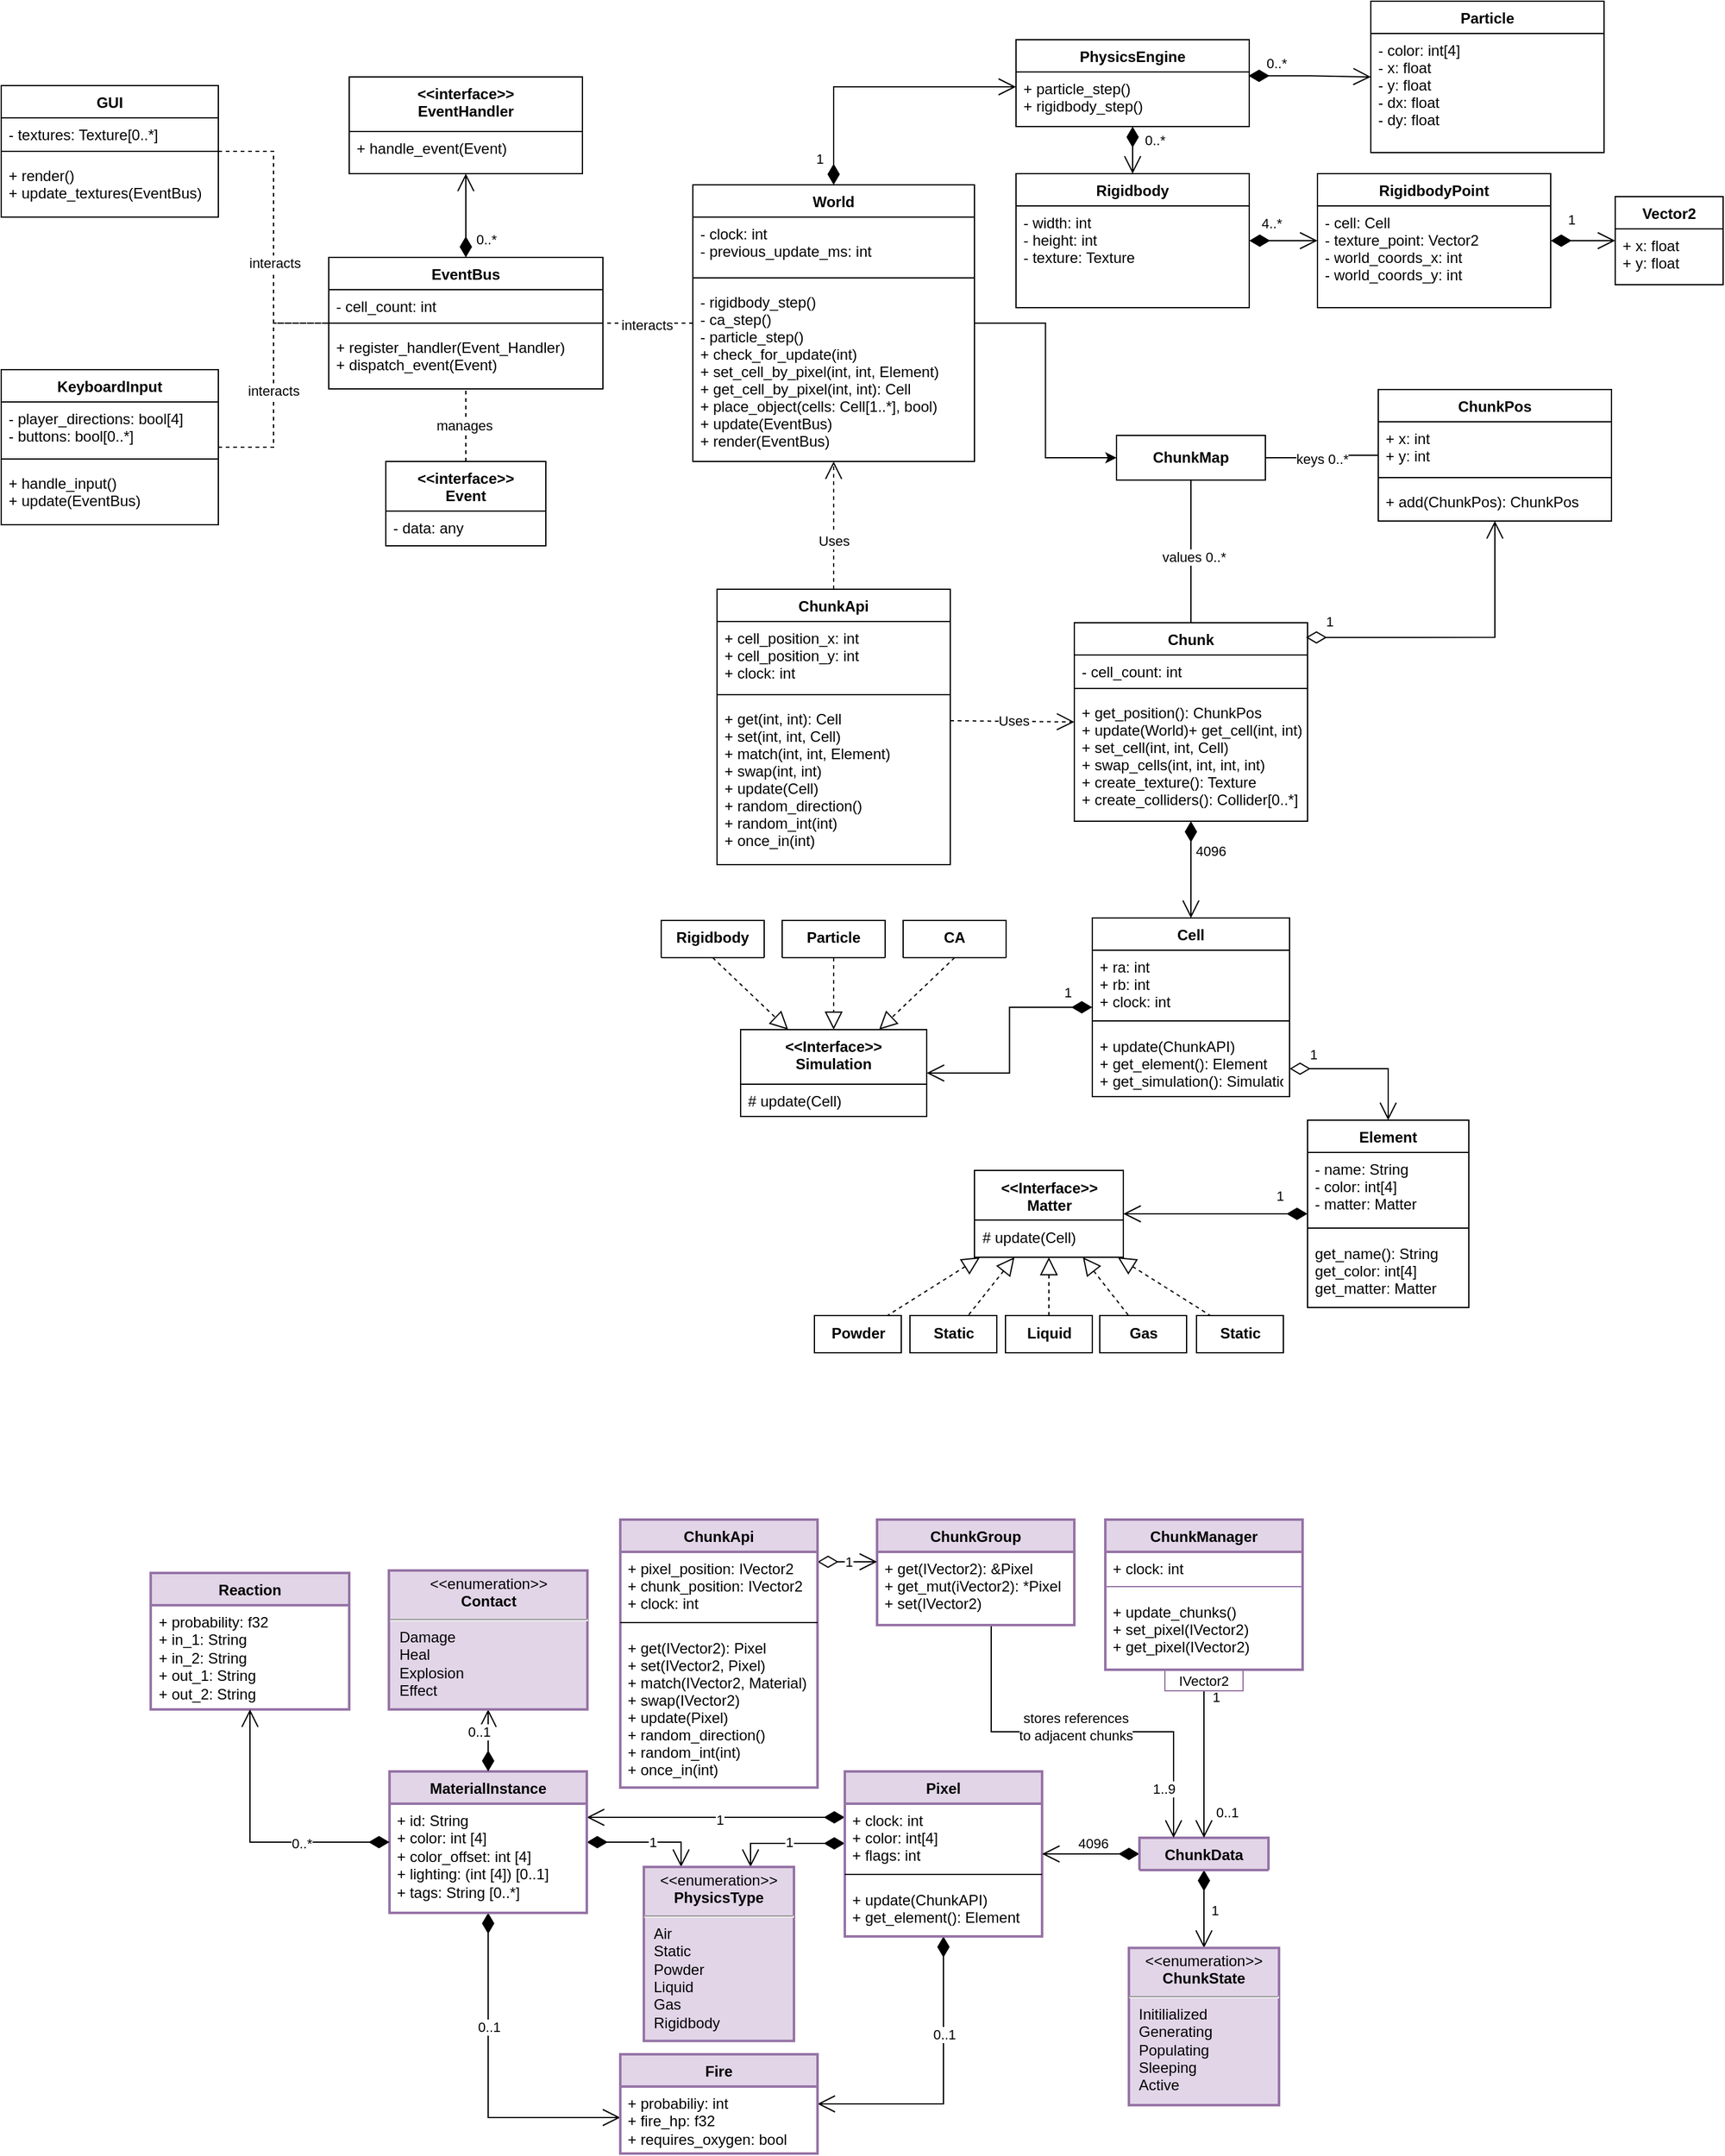 <mxfile>
    <diagram id="C5RBs43oDa-KdzZeNtuy" name="Page-1">
        <mxGraphModel dx="2373" dy="1569" grid="0" gridSize="10" guides="1" tooltips="1" connect="1" arrows="1" fold="1" page="0" pageScale="1" pageWidth="827" pageHeight="1169" background="#ffffff" math="0" shadow="0">
            <root>
                <mxCell id="WIyWlLk6GJQsqaUBKTNV-0"/>
                <mxCell id="WIyWlLk6GJQsqaUBKTNV-1" parent="WIyWlLk6GJQsqaUBKTNV-0"/>
                <mxCell id="MlrfaoUMbUYHe8lj2B-a-0" value="Chunk" style="swimlane;fontStyle=1;align=center;verticalAlign=top;childLayout=stackLayout;horizontal=1;startSize=26;horizontalStack=0;resizeParent=1;resizeLast=0;collapsible=1;marginBottom=0;rounded=0;shadow=0;strokeWidth=1;fontColor=#000000;labelBackgroundColor=#FFFFFF;" parent="WIyWlLk6GJQsqaUBKTNV-1" vertex="1">
                    <mxGeometry x="-286" y="-163" width="188" height="160" as="geometry">
                        <mxRectangle x="230" y="140" width="160" height="26" as="alternateBounds"/>
                    </mxGeometry>
                </mxCell>
                <mxCell id="MlrfaoUMbUYHe8lj2B-a-1" value="- cell_count: int" style="text;align=left;verticalAlign=top;spacingLeft=4;spacingRight=4;overflow=hidden;rotatable=0;points=[[0,0.5],[1,0.5]];portConstraint=eastwest;fontColor=#000000;labelBackgroundColor=#FFFFFF;" parent="MlrfaoUMbUYHe8lj2B-a-0" vertex="1">
                    <mxGeometry y="26" width="188" height="21" as="geometry"/>
                </mxCell>
                <mxCell id="MlrfaoUMbUYHe8lj2B-a-4" value="" style="line;html=1;strokeWidth=1;align=left;verticalAlign=middle;spacingTop=-1;spacingLeft=3;spacingRight=3;rotatable=0;labelPosition=right;points=[];portConstraint=eastwest;fontColor=#000000;labelBackgroundColor=#FFFFFF;" parent="MlrfaoUMbUYHe8lj2B-a-0" vertex="1">
                    <mxGeometry y="47" width="188" height="12" as="geometry"/>
                </mxCell>
                <mxCell id="MlrfaoUMbUYHe8lj2B-a-5" value="+ get_position(): ChunkPos&#10;+ update(World)+ get_cell(int, int): Cell&#10;+ set_cell(int, int, Cell) &#10;+ swap_cells(int, int, int, int)&#10;+ create_texture(): Texture&#10;+ create_colliders(): Collider[0..*]&#10;" style="text;align=left;verticalAlign=top;spacingLeft=4;spacingRight=4;overflow=hidden;rotatable=0;points=[[0,0.5],[1,0.5]];portConstraint=eastwest;fontColor=#000000;labelBackgroundColor=#FFFFFF;" parent="MlrfaoUMbUYHe8lj2B-a-0" vertex="1">
                    <mxGeometry y="59" width="188" height="100" as="geometry"/>
                </mxCell>
                <mxCell id="MlrfaoUMbUYHe8lj2B-a-14" value="Cell" style="swimlane;fontStyle=1;align=center;verticalAlign=top;childLayout=stackLayout;horizontal=1;startSize=26;horizontalStack=0;resizeParent=1;resizeLast=0;collapsible=1;marginBottom=0;rounded=0;shadow=0;strokeWidth=1;fontColor=#000000;labelBackgroundColor=#FFFFFF;" parent="WIyWlLk6GJQsqaUBKTNV-1" vertex="1">
                    <mxGeometry x="-271.5" y="75" width="159" height="144" as="geometry">
                        <mxRectangle x="230" y="140" width="160" height="26" as="alternateBounds"/>
                    </mxGeometry>
                </mxCell>
                <mxCell id="MlrfaoUMbUYHe8lj2B-a-16" value="+ ra: int&#10;+ rb: int&#10;+ clock: int" style="text;align=left;verticalAlign=top;spacingLeft=4;spacingRight=4;overflow=hidden;rotatable=0;points=[[0,0.5],[1,0.5]];portConstraint=eastwest;rounded=0;shadow=0;html=0;fontColor=#000000;labelBackgroundColor=#FFFFFF;" parent="MlrfaoUMbUYHe8lj2B-a-14" vertex="1">
                    <mxGeometry y="26" width="159" height="50" as="geometry"/>
                </mxCell>
                <mxCell id="MlrfaoUMbUYHe8lj2B-a-25" value="" style="line;html=1;strokeWidth=1;align=left;verticalAlign=middle;spacingTop=-1;spacingLeft=3;spacingRight=3;rotatable=0;labelPosition=right;points=[];portConstraint=eastwest;fontColor=#000000;labelBackgroundColor=#FFFFFF;" parent="MlrfaoUMbUYHe8lj2B-a-14" vertex="1">
                    <mxGeometry y="76" width="159" height="14" as="geometry"/>
                </mxCell>
                <mxCell id="MlrfaoUMbUYHe8lj2B-a-26" value="+ update(ChunkAPI)&#10;+ get_element(): Element&#10;+ get_simulation(): Simulation&#10;" style="text;align=left;verticalAlign=top;spacingLeft=4;spacingRight=4;overflow=hidden;rotatable=0;points=[[0,0.5],[1,0.5]];portConstraint=eastwest;fontColor=#000000;labelBackgroundColor=#FFFFFF;" parent="MlrfaoUMbUYHe8lj2B-a-14" vertex="1">
                    <mxGeometry y="90" width="159" height="54" as="geometry"/>
                </mxCell>
                <mxCell id="MlrfaoUMbUYHe8lj2B-a-27" value="Element" style="swimlane;fontStyle=1;align=center;verticalAlign=top;childLayout=stackLayout;horizontal=1;startSize=26;horizontalStack=0;resizeParent=1;resizeLast=0;collapsible=1;marginBottom=0;rounded=0;shadow=0;strokeWidth=1;fontColor=#000000;labelBackgroundColor=#FFFFFF;fillColor=#FFFFFF;" parent="WIyWlLk6GJQsqaUBKTNV-1" vertex="1">
                    <mxGeometry x="-98" y="238" width="130" height="151" as="geometry">
                        <mxRectangle x="230" y="140" width="160" height="26" as="alternateBounds"/>
                    </mxGeometry>
                </mxCell>
                <mxCell id="MlrfaoUMbUYHe8lj2B-a-28" value="- name: String&#10;- color: int[4]&#10;- matter: Matter" style="text;align=left;verticalAlign=top;spacingLeft=4;spacingRight=4;overflow=hidden;rotatable=0;points=[[0,0.5],[1,0.5]];portConstraint=eastwest;rounded=0;shadow=0;html=0;fontColor=#000000;labelBackgroundColor=#FFFFFF;" parent="MlrfaoUMbUYHe8lj2B-a-27" vertex="1">
                    <mxGeometry y="26" width="130" height="54" as="geometry"/>
                </mxCell>
                <mxCell id="MlrfaoUMbUYHe8lj2B-a-33" value="" style="line;html=1;strokeWidth=1;align=left;verticalAlign=middle;spacingTop=-1;spacingLeft=3;spacingRight=3;rotatable=0;labelPosition=right;points=[];portConstraint=eastwest;fontColor=#000000;labelBackgroundColor=#FFFFFF;" parent="MlrfaoUMbUYHe8lj2B-a-27" vertex="1">
                    <mxGeometry y="80" width="130" height="14" as="geometry"/>
                </mxCell>
                <mxCell id="MlrfaoUMbUYHe8lj2B-a-34" value="get_name(): String&#10;get_color: int[4]&#10;get_matter: Matter&#10;" style="text;align=left;verticalAlign=top;spacingLeft=4;spacingRight=4;overflow=hidden;rotatable=0;points=[[0,0.5],[1,0.5]];portConstraint=eastwest;fontColor=#000000;labelBackgroundColor=#FFFFFF;" parent="MlrfaoUMbUYHe8lj2B-a-27" vertex="1">
                    <mxGeometry y="94" width="130" height="54" as="geometry"/>
                </mxCell>
                <mxCell id="MlrfaoUMbUYHe8lj2B-a-79" value="Particle" style="swimlane;fontStyle=1;align=center;verticalAlign=top;childLayout=stackLayout;horizontal=1;startSize=58;horizontalStack=0;resizeParent=1;resizeLast=0;collapsible=1;marginBottom=0;rounded=0;shadow=0;strokeWidth=1;fontColor=#000000;labelBackgroundColor=#FFFFFF;" parent="WIyWlLk6GJQsqaUBKTNV-1" vertex="1">
                    <mxGeometry x="-521.5" y="77" width="83" height="30" as="geometry">
                        <mxRectangle x="230" y="140" width="160" height="26" as="alternateBounds"/>
                    </mxGeometry>
                </mxCell>
                <mxCell id="MlrfaoUMbUYHe8lj2B-a-84" value="" style="endArrow=block;dashed=1;endFill=0;endSize=12;html=1;rounded=0;exitX=0.5;exitY=1;exitDx=0;exitDy=0;fontColor=#000000;labelBackgroundColor=#FFFFFF;" parent="WIyWlLk6GJQsqaUBKTNV-1" source="MlrfaoUMbUYHe8lj2B-a-79" target="MlrfaoUMbUYHe8lj2B-a-76" edge="1">
                    <mxGeometry width="160" relative="1" as="geometry">
                        <mxPoint x="-515" y="37" as="sourcePoint"/>
                        <mxPoint x="-482" y="-47" as="targetPoint"/>
                    </mxGeometry>
                </mxCell>
                <mxCell id="MlrfaoUMbUYHe8lj2B-a-76" value="&lt;&lt;Interface&gt;&gt;&#10;Simulation" style="swimlane;fontStyle=1;align=center;verticalAlign=top;childLayout=stackLayout;horizontal=1;startSize=44;horizontalStack=0;resizeParent=1;resizeLast=0;collapsible=1;marginBottom=0;rounded=0;shadow=0;strokeWidth=1;fontColor=#000000;labelBackgroundColor=#FFFFFF;" parent="WIyWlLk6GJQsqaUBKTNV-1" vertex="1">
                    <mxGeometry x="-555" y="165" width="150" height="70" as="geometry">
                        <mxRectangle x="230" y="140" width="160" height="26" as="alternateBounds"/>
                    </mxGeometry>
                </mxCell>
                <mxCell id="MlrfaoUMbUYHe8lj2B-a-77" value="# update(Cell)" style="text;align=left;verticalAlign=top;spacingLeft=4;spacingRight=4;overflow=hidden;rotatable=0;points=[[0,0.5],[1,0.5]];portConstraint=eastwest;fontColor=#000000;labelBackgroundColor=#FFFFFF;" parent="MlrfaoUMbUYHe8lj2B-a-76" vertex="1">
                    <mxGeometry y="44" width="150" height="20" as="geometry"/>
                </mxCell>
                <mxCell id="MlrfaoUMbUYHe8lj2B-a-123" value="" style="orthogonalLoop=1;jettySize=auto;html=1;endArrow=none;endFill=0;startArrow=block;startFill=0;rounded=0;dashed=1;endSize=12;startSize=12;fontColor=#000000;labelBackgroundColor=#FFFFFF;" parent="WIyWlLk6GJQsqaUBKTNV-1" source="MlrfaoUMbUYHe8lj2B-a-110" target="MlrfaoUMbUYHe8lj2B-a-122" edge="1">
                    <mxGeometry relative="1" as="geometry">
                        <mxPoint x="-350.413" y="385" as="sourcePoint"/>
                    </mxGeometry>
                </mxCell>
                <mxCell id="MlrfaoUMbUYHe8lj2B-a-110" value="&lt;div&gt;&amp;lt;&amp;lt;Interface&amp;gt;&amp;gt;&lt;/div&gt;&lt;div&gt;Matter&lt;br&gt;&lt;/div&gt;" style="swimlane;fontStyle=1;align=center;verticalAlign=top;childLayout=stackLayout;horizontal=1;startSize=40;horizontalStack=0;resizeParent=1;resizeParentMax=0;resizeLast=0;collapsible=1;marginBottom=0;whiteSpace=wrap;html=1;fontColor=#000000;labelBackgroundColor=#FFFFFF;" parent="WIyWlLk6GJQsqaUBKTNV-1" vertex="1">
                    <mxGeometry x="-366.5" y="278.5" width="120" height="70" as="geometry"/>
                </mxCell>
                <mxCell id="MlrfaoUMbUYHe8lj2B-a-113" value="# update(Cell) " style="text;strokeColor=none;fillColor=none;align=left;verticalAlign=top;spacingLeft=4;spacingRight=4;overflow=hidden;rotatable=0;points=[[0,0.5],[1,0.5]];portConstraint=eastwest;whiteSpace=wrap;html=1;fontColor=#000000;labelBackgroundColor=#FFFFFF;" parent="MlrfaoUMbUYHe8lj2B-a-110" vertex="1">
                    <mxGeometry y="40" width="120" height="30" as="geometry"/>
                </mxCell>
                <mxCell id="MlrfaoUMbUYHe8lj2B-a-122" value="Static" style="whiteSpace=wrap;html=1;verticalAlign=top;fontStyle=1;startSize=40;fontColor=#000000;labelBackgroundColor=#FFFFFF;" parent="WIyWlLk6GJQsqaUBKTNV-1" vertex="1">
                    <mxGeometry x="-418.5" y="395.5" width="70" height="30" as="geometry"/>
                </mxCell>
                <mxCell id="MlrfaoUMbUYHe8lj2B-a-136" value="" style="orthogonalLoop=1;jettySize=auto;html=1;endArrow=none;endFill=0;startArrow=block;startFill=0;rounded=0;dashed=1;endSize=12;startSize=12;fontColor=#000000;labelBackgroundColor=#FFFFFF;" parent="WIyWlLk6GJQsqaUBKTNV-1" source="MlrfaoUMbUYHe8lj2B-a-110" target="MlrfaoUMbUYHe8lj2B-a-137" edge="1">
                    <mxGeometry relative="1" as="geometry">
                        <mxPoint x="-365" y="373.344" as="sourcePoint"/>
                    </mxGeometry>
                </mxCell>
                <mxCell id="MlrfaoUMbUYHe8lj2B-a-137" value="Powder" style="whiteSpace=wrap;html=1;verticalAlign=top;fontStyle=1;startSize=40;fontColor=#000000;labelBackgroundColor=#FFFFFF;" parent="WIyWlLk6GJQsqaUBKTNV-1" vertex="1">
                    <mxGeometry x="-495.5" y="395.5" width="70" height="30" as="geometry"/>
                </mxCell>
                <mxCell id="MlrfaoUMbUYHe8lj2B-a-138" value="" style="orthogonalLoop=1;jettySize=auto;html=1;endArrow=none;endFill=0;startArrow=block;startFill=0;rounded=0;dashed=1;endSize=12;startSize=12;fontColor=#000000;labelBackgroundColor=#FFFFFF;" parent="WIyWlLk6GJQsqaUBKTNV-1" source="MlrfaoUMbUYHe8lj2B-a-110" target="MlrfaoUMbUYHe8lj2B-a-139" edge="1">
                    <mxGeometry relative="1" as="geometry">
                        <mxPoint x="-305.868" y="385" as="sourcePoint"/>
                    </mxGeometry>
                </mxCell>
                <mxCell id="MlrfaoUMbUYHe8lj2B-a-139" value="Liquid" style="whiteSpace=wrap;html=1;verticalAlign=top;fontStyle=1;startSize=40;fontColor=#000000;labelBackgroundColor=#FFFFFF;" parent="WIyWlLk6GJQsqaUBKTNV-1" vertex="1">
                    <mxGeometry x="-341.5" y="395.5" width="70" height="30" as="geometry"/>
                </mxCell>
                <mxCell id="MlrfaoUMbUYHe8lj2B-a-140" value="" style="orthogonalLoop=1;jettySize=auto;html=1;endArrow=none;endFill=0;startArrow=block;startFill=0;rounded=0;dashed=1;endSize=12;startSize=12;fontColor=#000000;labelBackgroundColor=#FFFFFF;" parent="WIyWlLk6GJQsqaUBKTNV-1" source="MlrfaoUMbUYHe8lj2B-a-110" target="MlrfaoUMbUYHe8lj2B-a-141" edge="1">
                    <mxGeometry relative="1" as="geometry">
                        <mxPoint x="-245" y="373.803" as="sourcePoint"/>
                    </mxGeometry>
                </mxCell>
                <mxCell id="MlrfaoUMbUYHe8lj2B-a-141" value="Static" style="whiteSpace=wrap;html=1;verticalAlign=top;fontStyle=1;startSize=40;fontColor=#000000;labelBackgroundColor=#FFFFFF;" parent="WIyWlLk6GJQsqaUBKTNV-1" vertex="1">
                    <mxGeometry x="-187.5" y="395.5" width="70" height="30" as="geometry"/>
                </mxCell>
                <mxCell id="MlrfaoUMbUYHe8lj2B-a-142" value="" style="orthogonalLoop=1;jettySize=auto;html=1;endArrow=none;endFill=0;startArrow=block;startFill=0;rounded=0;dashed=1;endSize=12;startSize=12;fontColor=#000000;labelBackgroundColor=#FFFFFF;" parent="WIyWlLk6GJQsqaUBKTNV-1" source="MlrfaoUMbUYHe8lj2B-a-110" target="MlrfaoUMbUYHe8lj2B-a-143" edge="1">
                    <mxGeometry relative="1" as="geometry">
                        <mxPoint x="-261.901" y="385" as="sourcePoint"/>
                    </mxGeometry>
                </mxCell>
                <mxCell id="MlrfaoUMbUYHe8lj2B-a-143" value="Gas" style="whiteSpace=wrap;html=1;verticalAlign=top;fontStyle=1;startSize=40;fontColor=#000000;labelBackgroundColor=#FFFFFF;" parent="WIyWlLk6GJQsqaUBKTNV-1" vertex="1">
                    <mxGeometry x="-265.5" y="395.5" width="70" height="30" as="geometry"/>
                </mxCell>
                <mxCell id="MlrfaoUMbUYHe8lj2B-a-149" value="CA" style="swimlane;fontStyle=1;align=center;verticalAlign=top;childLayout=stackLayout;horizontal=1;startSize=58;horizontalStack=0;resizeParent=1;resizeLast=0;collapsible=1;marginBottom=0;rounded=0;shadow=0;strokeWidth=1;fontColor=#000000;labelBackgroundColor=#FFFFFF;" parent="WIyWlLk6GJQsqaUBKTNV-1" vertex="1">
                    <mxGeometry x="-424" y="77" width="83" height="30" as="geometry">
                        <mxRectangle x="230" y="140" width="160" height="26" as="alternateBounds"/>
                    </mxGeometry>
                </mxCell>
                <mxCell id="MlrfaoUMbUYHe8lj2B-a-150" value="Rigidbody" style="swimlane;fontStyle=1;align=center;verticalAlign=top;childLayout=stackLayout;horizontal=1;startSize=58;horizontalStack=0;resizeParent=1;resizeLast=0;collapsible=1;marginBottom=0;rounded=0;shadow=0;strokeWidth=1;fontColor=#000000;labelBackgroundColor=#FFFFFF;" parent="WIyWlLk6GJQsqaUBKTNV-1" vertex="1">
                    <mxGeometry x="-619" y="77" width="83" height="30" as="geometry">
                        <mxRectangle x="230" y="140" width="160" height="26" as="alternateBounds"/>
                    </mxGeometry>
                </mxCell>
                <mxCell id="MlrfaoUMbUYHe8lj2B-a-151" value="" style="endArrow=block;dashed=1;endFill=0;endSize=12;html=1;rounded=0;exitX=0.5;exitY=1;exitDx=0;exitDy=0;fontColor=#000000;labelBackgroundColor=#FFFFFF;" parent="WIyWlLk6GJQsqaUBKTNV-1" source="MlrfaoUMbUYHe8lj2B-a-150" target="MlrfaoUMbUYHe8lj2B-a-76" edge="1">
                    <mxGeometry width="160" relative="1" as="geometry">
                        <mxPoint x="-470" y="118" as="sourcePoint"/>
                        <mxPoint x="-470" y="175" as="targetPoint"/>
                    </mxGeometry>
                </mxCell>
                <mxCell id="MlrfaoUMbUYHe8lj2B-a-152" value="" style="endArrow=block;dashed=1;endFill=0;endSize=12;html=1;rounded=0;exitX=0.5;exitY=1;exitDx=0;exitDy=0;fontColor=#000000;labelBackgroundColor=#FFFFFF;" parent="WIyWlLk6GJQsqaUBKTNV-1" source="MlrfaoUMbUYHe8lj2B-a-149" target="MlrfaoUMbUYHe8lj2B-a-76" edge="1">
                    <mxGeometry width="160" relative="1" as="geometry">
                        <mxPoint x="-460" y="128" as="sourcePoint"/>
                        <mxPoint x="-460" y="185" as="targetPoint"/>
                    </mxGeometry>
                </mxCell>
                <mxCell id="MlrfaoUMbUYHe8lj2B-a-160" value="1" style="endArrow=open;html=1;endSize=12;startArrow=diamondThin;startSize=14;startFill=0;edgeStyle=orthogonalEdgeStyle;align=left;verticalAlign=bottom;rounded=0;entryX=0.5;entryY=0;entryDx=0;entryDy=0;fontColor=#000000;labelBackgroundColor=#FFFFFF;" parent="WIyWlLk6GJQsqaUBKTNV-1" source="MlrfaoUMbUYHe8lj2B-a-14" target="MlrfaoUMbUYHe8lj2B-a-27" edge="1">
                    <mxGeometry x="-0.76" y="4" relative="1" as="geometry">
                        <mxPoint x="-81.5" y="213.5" as="sourcePoint"/>
                        <mxPoint x="78.5" y="213.5" as="targetPoint"/>
                        <Array as="points">
                            <mxPoint x="-33.5" y="196.5"/>
                        </Array>
                        <mxPoint y="1" as="offset"/>
                    </mxGeometry>
                </mxCell>
                <mxCell id="MlrfaoUMbUYHe8lj2B-a-161" value="1" style="endArrow=open;html=1;endSize=12;startArrow=diamondThin;startSize=14;startFill=1;edgeStyle=orthogonalEdgeStyle;align=left;verticalAlign=bottom;rounded=0;fontColor=#000000;labelBackgroundColor=#FFFFFF;" parent="WIyWlLk6GJQsqaUBKTNV-1" source="MlrfaoUMbUYHe8lj2B-a-27" target="MlrfaoUMbUYHe8lj2B-a-110" edge="1">
                    <mxGeometry x="-0.636" y="-6" relative="1" as="geometry">
                        <mxPoint x="-187.5" y="292.5" as="sourcePoint"/>
                        <mxPoint x="-27.5" y="292.5" as="targetPoint"/>
                        <mxPoint as="offset"/>
                    </mxGeometry>
                </mxCell>
                <mxCell id="MlrfaoUMbUYHe8lj2B-a-162" value="1" style="endArrow=open;html=1;endSize=12;startArrow=diamondThin;startSize=14;startFill=1;edgeStyle=orthogonalEdgeStyle;align=left;verticalAlign=bottom;rounded=0;fontColor=#000000;labelBackgroundColor=#FFFFFF;" parent="WIyWlLk6GJQsqaUBKTNV-1" source="MlrfaoUMbUYHe8lj2B-a-14" target="MlrfaoUMbUYHe8lj2B-a-76" edge="1">
                    <mxGeometry x="-0.737" y="-3" relative="1" as="geometry">
                        <mxPoint x="-90" y="325" as="sourcePoint"/>
                        <mxPoint x="-238" y="325" as="targetPoint"/>
                        <mxPoint as="offset"/>
                    </mxGeometry>
                </mxCell>
                <mxCell id="MlrfaoUMbUYHe8lj2B-a-164" value="4096" style="endArrow=open;html=1;endSize=12;startArrow=diamondThin;startSize=14;startFill=1;edgeStyle=orthogonalEdgeStyle;align=left;verticalAlign=bottom;rounded=0;fontColor=#000000;labelBackgroundColor=#FFFFFF;strokeColor=#000000;" parent="WIyWlLk6GJQsqaUBKTNV-1" source="MlrfaoUMbUYHe8lj2B-a-0" target="MlrfaoUMbUYHe8lj2B-a-14" edge="1">
                    <mxGeometry x="-0.154" y="2" relative="1" as="geometry">
                        <mxPoint x="-276.5" y="197.5" as="sourcePoint"/>
                        <mxPoint x="-393.5" y="246.5" as="targetPoint"/>
                        <mxPoint as="offset"/>
                    </mxGeometry>
                </mxCell>
                <mxCell id="MlrfaoUMbUYHe8lj2B-a-205" style="edgeStyle=orthogonalEdgeStyle;rounded=0;orthogonalLoop=1;jettySize=auto;html=1;fontColor=#000000;labelBackgroundColor=#FFFFFF;" parent="WIyWlLk6GJQsqaUBKTNV-1" source="MlrfaoUMbUYHe8lj2B-a-166" target="MlrfaoUMbUYHe8lj2B-a-186" edge="1">
                    <mxGeometry relative="1" as="geometry"/>
                </mxCell>
                <mxCell id="MlrfaoUMbUYHe8lj2B-a-166" value="World" style="swimlane;fontStyle=1;align=center;verticalAlign=top;childLayout=stackLayout;horizontal=1;startSize=26;horizontalStack=0;resizeParent=1;resizeLast=0;collapsible=1;marginBottom=0;rounded=0;shadow=0;strokeWidth=1;fontColor=#000000;labelBackgroundColor=#FFFFFF;" parent="WIyWlLk6GJQsqaUBKTNV-1" vertex="1">
                    <mxGeometry x="-593.5" y="-516" width="227" height="223" as="geometry">
                        <mxRectangle x="230" y="140" width="160" height="26" as="alternateBounds"/>
                    </mxGeometry>
                </mxCell>
                <mxCell id="MlrfaoUMbUYHe8lj2B-a-167" value="- clock: int&#10;- previous_update_ms: int&#10;" style="text;align=left;verticalAlign=top;spacingLeft=4;spacingRight=4;overflow=hidden;rotatable=0;points=[[0,0.5],[1,0.5]];portConstraint=eastwest;fontColor=#000000;labelBackgroundColor=#FFFFFF;" parent="MlrfaoUMbUYHe8lj2B-a-166" vertex="1">
                    <mxGeometry y="26" width="227" height="43" as="geometry"/>
                </mxCell>
                <mxCell id="MlrfaoUMbUYHe8lj2B-a-168" value="" style="line;html=1;strokeWidth=1;align=left;verticalAlign=middle;spacingTop=-1;spacingLeft=3;spacingRight=3;rotatable=0;labelPosition=right;points=[];portConstraint=eastwest;fontColor=#000000;labelBackgroundColor=#FFFFFF;" parent="MlrfaoUMbUYHe8lj2B-a-166" vertex="1">
                    <mxGeometry y="69" width="227" height="12" as="geometry"/>
                </mxCell>
                <mxCell id="MlrfaoUMbUYHe8lj2B-a-169" value="- rigidbody_step()&#10;- ca_step()&#10;- particle_step()&#10;+ check_for_update(int)&#10;+ set_cell_by_pixel(int, int, Element)&#10;+ get_cell_by_pixel(int, int): Cell&#10;+ place_object(cells: Cell[1..*], bool)&#10;+ update(EventBus)&#10;+ render(EventBus)" style="text;align=left;verticalAlign=top;spacingLeft=4;spacingRight=4;overflow=hidden;rotatable=0;points=[[0,0.5],[1,0.5]];portConstraint=eastwest;fontColor=#000000;labelBackgroundColor=#FFFFFF;" parent="MlrfaoUMbUYHe8lj2B-a-166" vertex="1">
                    <mxGeometry y="81" width="227" height="142" as="geometry"/>
                </mxCell>
                <mxCell id="MlrfaoUMbUYHe8lj2B-a-178" value="ChunkPos" style="swimlane;fontStyle=1;align=center;verticalAlign=top;childLayout=stackLayout;horizontal=1;startSize=26;horizontalStack=0;resizeParent=1;resizeLast=0;collapsible=1;marginBottom=0;rounded=0;shadow=0;strokeWidth=1;fontColor=#000000;labelBackgroundColor=#FFFFFF;" parent="WIyWlLk6GJQsqaUBKTNV-1" vertex="1">
                    <mxGeometry x="-41" y="-351" width="188" height="106" as="geometry">
                        <mxRectangle x="230" y="140" width="160" height="26" as="alternateBounds"/>
                    </mxGeometry>
                </mxCell>
                <mxCell id="MlrfaoUMbUYHe8lj2B-a-179" value="+ x: int&#10;+ y: int" style="text;align=left;verticalAlign=top;spacingLeft=4;spacingRight=4;overflow=hidden;rotatable=0;points=[[0,0.5],[1,0.5]];portConstraint=eastwest;fontColor=#000000;labelBackgroundColor=#FFFFFF;" parent="MlrfaoUMbUYHe8lj2B-a-178" vertex="1">
                    <mxGeometry y="26" width="188" height="39" as="geometry"/>
                </mxCell>
                <mxCell id="MlrfaoUMbUYHe8lj2B-a-180" value="" style="line;html=1;strokeWidth=1;align=left;verticalAlign=middle;spacingTop=-1;spacingLeft=3;spacingRight=3;rotatable=0;labelPosition=right;points=[];portConstraint=eastwest;fontColor=#000000;labelBackgroundColor=#FFFFFF;" parent="MlrfaoUMbUYHe8lj2B-a-178" vertex="1">
                    <mxGeometry y="65" width="188" height="12" as="geometry"/>
                </mxCell>
                <mxCell id="MlrfaoUMbUYHe8lj2B-a-181" value="+ add(ChunkPos): ChunkPos" style="text;align=left;verticalAlign=top;spacingLeft=4;spacingRight=4;overflow=hidden;rotatable=0;points=[[0,0.5],[1,0.5]];portConstraint=eastwest;fontColor=#000000;labelBackgroundColor=#FFFFFF;" parent="MlrfaoUMbUYHe8lj2B-a-178" vertex="1">
                    <mxGeometry y="77" width="188" height="26" as="geometry"/>
                </mxCell>
                <mxCell id="MlrfaoUMbUYHe8lj2B-a-186" value="ChunkMap" style="rounded=0;whiteSpace=wrap;html=1;fontStyle=1;fontColor=#000000;labelBackgroundColor=#FFFFFF;" parent="WIyWlLk6GJQsqaUBKTNV-1" vertex="1">
                    <mxGeometry x="-252" y="-314" width="120" height="36" as="geometry"/>
                </mxCell>
                <mxCell id="MlrfaoUMbUYHe8lj2B-a-187" value="" style="endArrow=none;html=1;edgeStyle=orthogonalEdgeStyle;rounded=0;entryX=0.5;entryY=0;entryDx=0;entryDy=0;fontColor=#000000;labelBackgroundColor=#FFFFFF;" parent="WIyWlLk6GJQsqaUBKTNV-1" source="MlrfaoUMbUYHe8lj2B-a-186" target="MlrfaoUMbUYHe8lj2B-a-0" edge="1">
                    <mxGeometry relative="1" as="geometry">
                        <mxPoint x="317" y="258" as="sourcePoint"/>
                        <mxPoint x="475" y="258" as="targetPoint"/>
                    </mxGeometry>
                </mxCell>
                <mxCell id="MlrfaoUMbUYHe8lj2B-a-188" value="values 0..*" style="edgeLabel;resizable=0;html=1;align=left;verticalAlign=bottom;fontColor=#000000;labelBackgroundColor=#FFFFFF;" parent="MlrfaoUMbUYHe8lj2B-a-187" connectable="0" vertex="1">
                    <mxGeometry x="-1" relative="1" as="geometry">
                        <mxPoint x="-25" y="70" as="offset"/>
                    </mxGeometry>
                </mxCell>
                <mxCell id="MlrfaoUMbUYHe8lj2B-a-190" value="" style="endArrow=none;html=1;edgeStyle=orthogonalEdgeStyle;rounded=0;exitX=1;exitY=0.5;exitDx=0;exitDy=0;fontColor=#000000;labelBackgroundColor=#FFFFFF;" parent="WIyWlLk6GJQsqaUBKTNV-1" source="MlrfaoUMbUYHe8lj2B-a-186" target="MlrfaoUMbUYHe8lj2B-a-178" edge="1">
                    <mxGeometry relative="1" as="geometry">
                        <mxPoint y="-195.04" as="sourcePoint"/>
                        <mxPoint x="-90" y="-375.04" as="targetPoint"/>
                    </mxGeometry>
                </mxCell>
                <mxCell id="MlrfaoUMbUYHe8lj2B-a-191" value="keys 0..*" style="edgeLabel;resizable=0;html=1;align=left;verticalAlign=bottom;fontColor=#000000;labelBackgroundColor=#FFFFFF;" parent="MlrfaoUMbUYHe8lj2B-a-190" connectable="0" vertex="1">
                    <mxGeometry x="-1" relative="1" as="geometry">
                        <mxPoint x="23" y="9" as="offset"/>
                    </mxGeometry>
                </mxCell>
                <mxCell id="MlrfaoUMbUYHe8lj2B-a-196" value="ChunkApi" style="swimlane;fontStyle=1;align=center;verticalAlign=top;childLayout=stackLayout;horizontal=1;startSize=26;horizontalStack=0;resizeParent=1;resizeLast=0;collapsible=1;marginBottom=0;rounded=0;shadow=0;strokeWidth=1;fontColor=#000000;labelBackgroundColor=#FFFFFF;" parent="WIyWlLk6GJQsqaUBKTNV-1" vertex="1">
                    <mxGeometry x="-574" y="-190" width="188" height="222" as="geometry">
                        <mxRectangle x="230" y="140" width="160" height="26" as="alternateBounds"/>
                    </mxGeometry>
                </mxCell>
                <mxCell id="MlrfaoUMbUYHe8lj2B-a-197" value="+ cell_position_x: int&#10;+ cell_position_y: int&#10;+ clock: int&#10;" style="text;align=left;verticalAlign=top;spacingLeft=4;spacingRight=4;overflow=hidden;rotatable=0;points=[[0,0.5],[1,0.5]];portConstraint=eastwest;fontColor=#000000;labelBackgroundColor=#FFFFFF;" parent="MlrfaoUMbUYHe8lj2B-a-196" vertex="1">
                    <mxGeometry y="26" width="188" height="53" as="geometry"/>
                </mxCell>
                <mxCell id="MlrfaoUMbUYHe8lj2B-a-198" value="" style="line;html=1;strokeWidth=1;align=left;verticalAlign=middle;spacingTop=-1;spacingLeft=3;spacingRight=3;rotatable=0;labelPosition=right;points=[];portConstraint=eastwest;fontColor=#000000;labelBackgroundColor=#FFFFFF;" parent="MlrfaoUMbUYHe8lj2B-a-196" vertex="1">
                    <mxGeometry y="79" width="188" height="12" as="geometry"/>
                </mxCell>
                <mxCell id="MlrfaoUMbUYHe8lj2B-a-199" value="+ get(int, int): Cell&#10;+ set(int, int, Cell)&#10;+ match(int, int, Element)&#10;+ swap(int, int)&#10;+ update(Cell)&#10;+ random_direction()&#10;+ random_int(int)&#10;+ once_in(int)&#10;&#10;" style="text;align=left;verticalAlign=top;spacingLeft=4;spacingRight=4;overflow=hidden;rotatable=0;points=[[0,0.5],[1,0.5]];portConstraint=eastwest;fontColor=#000000;labelBackgroundColor=#FFFFFF;" parent="MlrfaoUMbUYHe8lj2B-a-196" vertex="1">
                    <mxGeometry y="91" width="188" height="131" as="geometry"/>
                </mxCell>
                <mxCell id="MlrfaoUMbUYHe8lj2B-a-201" value="Uses" style="endArrow=open;endSize=12;dashed=1;html=1;rounded=0;edgeStyle=orthogonalEdgeStyle;fontColor=#000000;labelBackgroundColor=#FFFFFF;" parent="WIyWlLk6GJQsqaUBKTNV-1" target="MlrfaoUMbUYHe8lj2B-a-0" edge="1">
                    <mxGeometry width="160" relative="1" as="geometry">
                        <mxPoint x="-386" y="-84" as="sourcePoint"/>
                        <mxPoint x="-287.52" y="-86" as="targetPoint"/>
                        <Array as="points"/>
                    </mxGeometry>
                </mxCell>
                <mxCell id="MlrfaoUMbUYHe8lj2B-a-202" value="Uses" style="endArrow=open;endSize=12;dashed=1;html=1;rounded=0;edgeStyle=orthogonalEdgeStyle;exitX=0.5;exitY=0;exitDx=0;exitDy=0;fontColor=#000000;labelBackgroundColor=#FFFFFF;" parent="WIyWlLk6GJQsqaUBKTNV-1" source="MlrfaoUMbUYHe8lj2B-a-196" target="MlrfaoUMbUYHe8lj2B-a-166" edge="1">
                    <mxGeometry x="-0.239" width="160" relative="1" as="geometry">
                        <mxPoint x="-92" y="-249" as="sourcePoint"/>
                        <mxPoint x="89" y="-132" as="targetPoint"/>
                        <mxPoint as="offset"/>
                    </mxGeometry>
                </mxCell>
                <mxCell id="MlrfaoUMbUYHe8lj2B-a-207" value="PhysicsEngine" style="swimlane;fontStyle=1;align=center;verticalAlign=top;childLayout=stackLayout;horizontal=1;startSize=26;horizontalStack=0;resizeParent=1;resizeLast=0;collapsible=1;marginBottom=0;rounded=0;shadow=0;strokeWidth=1;fontColor=#000000;labelBackgroundColor=#FFFFFF;" parent="WIyWlLk6GJQsqaUBKTNV-1" vertex="1">
                    <mxGeometry x="-333" y="-633" width="188" height="70" as="geometry">
                        <mxRectangle x="230" y="140" width="160" height="26" as="alternateBounds"/>
                    </mxGeometry>
                </mxCell>
                <mxCell id="MlrfaoUMbUYHe8lj2B-a-210" value="+ particle_step()&#10;+ rigidbody_step()&#10;" style="text;align=left;verticalAlign=top;spacingLeft=4;spacingRight=4;overflow=hidden;rotatable=0;points=[[0,0.5],[1,0.5]];portConstraint=eastwest;fontColor=#000000;labelBackgroundColor=#FFFFFF;" parent="MlrfaoUMbUYHe8lj2B-a-207" vertex="1">
                    <mxGeometry y="26" width="188" height="44" as="geometry"/>
                </mxCell>
                <mxCell id="MlrfaoUMbUYHe8lj2B-a-211" value="Rigidbody" style="swimlane;fontStyle=1;align=center;verticalAlign=top;childLayout=stackLayout;horizontal=1;startSize=26;horizontalStack=0;resizeParent=1;resizeLast=0;collapsible=1;marginBottom=0;rounded=0;shadow=0;strokeWidth=1;fontColor=#000000;labelBackgroundColor=#FFFFFF;" parent="WIyWlLk6GJQsqaUBKTNV-1" vertex="1">
                    <mxGeometry x="-333" y="-525" width="188" height="108" as="geometry">
                        <mxRectangle x="230" y="140" width="160" height="26" as="alternateBounds"/>
                    </mxGeometry>
                </mxCell>
                <mxCell id="MlrfaoUMbUYHe8lj2B-a-212" value="- width: int&#10;- height: int&#10;- texture: Texture" style="text;align=left;verticalAlign=top;spacingLeft=4;spacingRight=4;overflow=hidden;rotatable=0;points=[[0,0.5],[1,0.5]];portConstraint=eastwest;fontColor=#000000;labelBackgroundColor=#FFFFFF;" parent="MlrfaoUMbUYHe8lj2B-a-211" vertex="1">
                    <mxGeometry y="26" width="188" height="82" as="geometry"/>
                </mxCell>
                <mxCell id="MlrfaoUMbUYHe8lj2B-a-215" value="RigidbodyPoint" style="swimlane;fontStyle=1;align=center;verticalAlign=top;childLayout=stackLayout;horizontal=1;startSize=26;horizontalStack=0;resizeParent=1;resizeLast=0;collapsible=1;marginBottom=0;rounded=0;shadow=0;strokeWidth=1;fontColor=#000000;labelBackgroundColor=#FFFFFF;" parent="WIyWlLk6GJQsqaUBKTNV-1" vertex="1">
                    <mxGeometry x="-90" y="-525" width="188" height="108" as="geometry">
                        <mxRectangle x="230" y="140" width="160" height="26" as="alternateBounds"/>
                    </mxGeometry>
                </mxCell>
                <mxCell id="MlrfaoUMbUYHe8lj2B-a-216" value="- cell: Cell&#10;- texture_point: Vector2&#10;- world_coords_x: int&#10;- world_coords_y: int&#10;&#10;" style="text;align=left;verticalAlign=top;spacingLeft=4;spacingRight=4;overflow=hidden;rotatable=0;points=[[0,0.5],[1,0.5]];portConstraint=eastwest;fontColor=#000000;labelBackgroundColor=#FFFFFF;" parent="MlrfaoUMbUYHe8lj2B-a-215" vertex="1">
                    <mxGeometry y="26" width="188" height="82" as="geometry"/>
                </mxCell>
                <mxCell id="MlrfaoUMbUYHe8lj2B-a-219" value="Vector2" style="swimlane;fontStyle=1;align=center;verticalAlign=top;childLayout=stackLayout;horizontal=1;startSize=26;horizontalStack=0;resizeParent=1;resizeLast=0;collapsible=1;marginBottom=0;rounded=0;shadow=0;strokeWidth=1;fontColor=#000000;labelBackgroundColor=#FFFFFF;" parent="WIyWlLk6GJQsqaUBKTNV-1" vertex="1">
                    <mxGeometry x="150" y="-506.5" width="87" height="71" as="geometry">
                        <mxRectangle x="230" y="140" width="160" height="26" as="alternateBounds"/>
                    </mxGeometry>
                </mxCell>
                <mxCell id="MlrfaoUMbUYHe8lj2B-a-220" value="+ x: float&#10;+ y: float" style="text;align=left;verticalAlign=top;spacingLeft=4;spacingRight=4;overflow=hidden;rotatable=0;points=[[0,0.5],[1,0.5]];portConstraint=eastwest;fontColor=#000000;labelBackgroundColor=#FFFFFF;" parent="MlrfaoUMbUYHe8lj2B-a-219" vertex="1">
                    <mxGeometry y="26" width="87" height="45" as="geometry"/>
                </mxCell>
                <mxCell id="MlrfaoUMbUYHe8lj2B-a-223" value="4..*" style="endArrow=open;html=1;endSize=12;startArrow=diamondThin;startSize=14;startFill=1;edgeStyle=orthogonalEdgeStyle;align=left;verticalAlign=bottom;rounded=0;fontColor=#000000;labelBackgroundColor=#FFFFFF;" parent="WIyWlLk6GJQsqaUBKTNV-1" source="MlrfaoUMbUYHe8lj2B-a-211" target="MlrfaoUMbUYHe8lj2B-a-215" edge="1">
                    <mxGeometry x="-0.708" y="5" relative="1" as="geometry">
                        <mxPoint x="138" y="-450" as="sourcePoint"/>
                        <mxPoint x="298" y="-450" as="targetPoint"/>
                        <mxPoint as="offset"/>
                    </mxGeometry>
                </mxCell>
                <mxCell id="MlrfaoUMbUYHe8lj2B-a-226" value="1" style="endArrow=open;html=1;endSize=12;startArrow=diamondThin;startSize=14;startFill=1;edgeStyle=orthogonalEdgeStyle;align=left;verticalAlign=bottom;rounded=0;fontColor=#000000;labelBackgroundColor=#FFFFFF;" parent="WIyWlLk6GJQsqaUBKTNV-1" source="MlrfaoUMbUYHe8lj2B-a-215" target="MlrfaoUMbUYHe8lj2B-a-219" edge="1">
                    <mxGeometry x="-0.538" y="8" relative="1" as="geometry">
                        <mxPoint x="137" y="-554" as="sourcePoint"/>
                        <mxPoint x="297" y="-554" as="targetPoint"/>
                        <mxPoint as="offset"/>
                    </mxGeometry>
                </mxCell>
                <mxCell id="MlrfaoUMbUYHe8lj2B-a-227" value="1" style="endArrow=open;html=1;endSize=12;startArrow=diamondThin;startSize=14;startFill=0;edgeStyle=orthogonalEdgeStyle;align=left;verticalAlign=bottom;rounded=0;exitX=0.993;exitY=0.074;exitDx=0;exitDy=0;exitPerimeter=0;fontColor=#000000;labelBackgroundColor=#FFFFFF;" parent="WIyWlLk6GJQsqaUBKTNV-1" source="MlrfaoUMbUYHe8lj2B-a-0" target="MlrfaoUMbUYHe8lj2B-a-178" edge="1">
                    <mxGeometry x="-0.884" y="4" relative="1" as="geometry">
                        <mxPoint x="18" y="-92" as="sourcePoint"/>
                        <mxPoint x="18" y="-14" as="targetPoint"/>
                        <mxPoint as="offset"/>
                    </mxGeometry>
                </mxCell>
                <mxCell id="MlrfaoUMbUYHe8lj2B-a-228" value="Particle" style="swimlane;fontStyle=1;align=center;verticalAlign=top;childLayout=stackLayout;horizontal=1;startSize=26;horizontalStack=0;resizeParent=1;resizeLast=0;collapsible=1;marginBottom=0;rounded=0;shadow=0;strokeWidth=1;fontColor=#000000;labelBackgroundColor=#FFFFFF;" parent="WIyWlLk6GJQsqaUBKTNV-1" vertex="1">
                    <mxGeometry x="-47" y="-664" width="188" height="122" as="geometry">
                        <mxRectangle x="230" y="140" width="160" height="26" as="alternateBounds"/>
                    </mxGeometry>
                </mxCell>
                <mxCell id="MlrfaoUMbUYHe8lj2B-a-229" value="- color: int[4]&#10;- x: float&#10;- y: float&#10;- dx: float&#10;- dy: float" style="text;align=left;verticalAlign=top;spacingLeft=4;spacingRight=4;overflow=hidden;rotatable=0;points=[[0,0.5],[1,0.5]];portConstraint=eastwest;fontColor=#000000;labelBackgroundColor=#FFFFFF;" parent="MlrfaoUMbUYHe8lj2B-a-228" vertex="1">
                    <mxGeometry y="26" width="188" height="83" as="geometry"/>
                </mxCell>
                <mxCell id="MlrfaoUMbUYHe8lj2B-a-230" value="0..*" style="endArrow=open;html=1;endSize=12;startArrow=diamondThin;startSize=14;startFill=1;edgeStyle=orthogonalEdgeStyle;align=left;verticalAlign=bottom;rounded=0;exitX=0.997;exitY=0.07;exitDx=0;exitDy=0;exitPerimeter=0;fontColor=#000000;labelBackgroundColor=#FFFFFF;" parent="WIyWlLk6GJQsqaUBKTNV-1" source="MlrfaoUMbUYHe8lj2B-a-210" target="MlrfaoUMbUYHe8lj2B-a-228" edge="1">
                    <mxGeometry x="-0.735" y="1" relative="1" as="geometry">
                        <mxPoint x="14" y="-525" as="sourcePoint"/>
                        <mxPoint x="111" y="-525" as="targetPoint"/>
                        <mxPoint as="offset"/>
                    </mxGeometry>
                </mxCell>
                <mxCell id="MlrfaoUMbUYHe8lj2B-a-231" value="0..*" style="endArrow=open;html=1;endSize=12;startArrow=diamondThin;startSize=14;startFill=1;edgeStyle=orthogonalEdgeStyle;align=left;verticalAlign=bottom;rounded=0;fontColor=#000000;labelBackgroundColor=#FFFFFF;" parent="WIyWlLk6GJQsqaUBKTNV-1" source="MlrfaoUMbUYHe8lj2B-a-207" target="MlrfaoUMbUYHe8lj2B-a-211" edge="1">
                    <mxGeometry x="0.053" y="8" relative="1" as="geometry">
                        <mxPoint x="152" y="-514" as="sourcePoint"/>
                        <mxPoint x="249" y="-514" as="targetPoint"/>
                        <mxPoint as="offset"/>
                        <Array as="points">
                            <mxPoint x="-239" y="-449"/>
                        </Array>
                    </mxGeometry>
                </mxCell>
                <mxCell id="MlrfaoUMbUYHe8lj2B-a-232" value="1" style="endArrow=open;html=1;endSize=12;startArrow=diamondThin;startSize=14;startFill=1;edgeStyle=orthogonalEdgeStyle;align=left;verticalAlign=bottom;rounded=0;exitX=0.5;exitY=0;exitDx=0;exitDy=0;fontColor=#000000;labelBackgroundColor=#FFFFFF;" parent="WIyWlLk6GJQsqaUBKTNV-1" source="MlrfaoUMbUYHe8lj2B-a-166" target="MlrfaoUMbUYHe8lj2B-a-207" edge="1">
                    <mxGeometry x="-0.888" y="16" relative="1" as="geometry">
                        <mxPoint x="-126" y="-556" as="sourcePoint"/>
                        <mxPoint x="-31" y="-439" as="targetPoint"/>
                        <mxPoint as="offset"/>
                        <Array as="points">
                            <mxPoint x="-480" y="-595"/>
                        </Array>
                    </mxGeometry>
                </mxCell>
                <mxCell id="zW2w3F0HKBU591fHyMtr-1" value="EventBus" style="swimlane;fontStyle=1;align=center;verticalAlign=top;childLayout=stackLayout;horizontal=1;startSize=26;horizontalStack=0;resizeParent=1;resizeLast=0;collapsible=1;marginBottom=0;rounded=0;shadow=0;strokeWidth=1;fontColor=#000000;labelBackgroundColor=#FFFFFF;" parent="WIyWlLk6GJQsqaUBKTNV-1" vertex="1">
                    <mxGeometry x="-887" y="-457.5" width="221" height="106" as="geometry">
                        <mxRectangle x="230" y="140" width="160" height="26" as="alternateBounds"/>
                    </mxGeometry>
                </mxCell>
                <mxCell id="zW2w3F0HKBU591fHyMtr-2" value="- cell_count: int" style="text;align=left;verticalAlign=top;spacingLeft=4;spacingRight=4;overflow=hidden;rotatable=0;points=[[0,0.5],[1,0.5]];portConstraint=eastwest;fontColor=#000000;labelBackgroundColor=#FFFFFF;" parent="zW2w3F0HKBU591fHyMtr-1" vertex="1">
                    <mxGeometry y="26" width="221" height="21" as="geometry"/>
                </mxCell>
                <mxCell id="zW2w3F0HKBU591fHyMtr-3" value="" style="line;html=1;strokeWidth=1;align=left;verticalAlign=middle;spacingTop=-1;spacingLeft=3;spacingRight=3;rotatable=0;labelPosition=right;points=[];portConstraint=eastwest;fontColor=#000000;labelBackgroundColor=#FFFFFF;" parent="zW2w3F0HKBU591fHyMtr-1" vertex="1">
                    <mxGeometry y="47" width="221" height="12" as="geometry"/>
                </mxCell>
                <mxCell id="zW2w3F0HKBU591fHyMtr-4" value="+ register_handler(Event_Handler)&#10;+ dispatch_event(Event)&#10;" style="text;align=left;verticalAlign=top;spacingLeft=4;spacingRight=4;overflow=hidden;rotatable=0;points=[[0,0.5],[1,0.5]];portConstraint=eastwest;fontColor=#000000;labelBackgroundColor=#FFFFFF;" parent="zW2w3F0HKBU591fHyMtr-1" vertex="1">
                    <mxGeometry y="59" width="221" height="47" as="geometry"/>
                </mxCell>
                <mxCell id="zW2w3F0HKBU591fHyMtr-5" value="&lt;&lt;interface&gt;&gt;&#10;Event" style="swimlane;fontStyle=1;align=center;verticalAlign=top;childLayout=stackLayout;horizontal=1;startSize=40;horizontalStack=0;resizeParent=1;resizeLast=0;collapsible=1;marginBottom=0;rounded=0;shadow=0;strokeWidth=1;fontColor=#000000;labelBackgroundColor=#FFFFFF;" parent="WIyWlLk6GJQsqaUBKTNV-1" vertex="1">
                    <mxGeometry x="-841" y="-293" width="129" height="68" as="geometry">
                        <mxRectangle x="230" y="140" width="160" height="26" as="alternateBounds"/>
                    </mxGeometry>
                </mxCell>
                <mxCell id="zW2w3F0HKBU591fHyMtr-6" value="- data: any" style="text;align=left;verticalAlign=top;spacingLeft=4;spacingRight=4;overflow=hidden;rotatable=0;points=[[0,0.5],[1,0.5]];portConstraint=eastwest;fontColor=#000000;labelBackgroundColor=#FFFFFF;" parent="zW2w3F0HKBU591fHyMtr-5" vertex="1">
                    <mxGeometry y="40" width="129" height="28" as="geometry"/>
                </mxCell>
                <mxCell id="zW2w3F0HKBU591fHyMtr-13" value="&lt;&lt;interface&gt;&gt;&#10;EventHandler" style="swimlane;fontStyle=1;align=center;verticalAlign=top;childLayout=stackLayout;horizontal=1;startSize=44;horizontalStack=0;resizeParent=1;resizeLast=0;collapsible=1;marginBottom=0;rounded=0;shadow=0;strokeWidth=1;fontColor=#000000;labelBackgroundColor=#FFFFFF;" parent="WIyWlLk6GJQsqaUBKTNV-1" vertex="1">
                    <mxGeometry x="-870.5" y="-603" width="188" height="78" as="geometry">
                        <mxRectangle x="230" y="140" width="160" height="26" as="alternateBounds"/>
                    </mxGeometry>
                </mxCell>
                <mxCell id="zW2w3F0HKBU591fHyMtr-16" value="+ handle_event(Event)&#10;" style="text;align=left;verticalAlign=top;spacingLeft=4;spacingRight=4;overflow=hidden;rotatable=0;points=[[0,0.5],[1,0.5]];portConstraint=eastwest;fontColor=#000000;labelBackgroundColor=#FFFFFF;" parent="zW2w3F0HKBU591fHyMtr-13" vertex="1">
                    <mxGeometry y="44" width="188" height="31" as="geometry"/>
                </mxCell>
                <mxCell id="zW2w3F0HKBU591fHyMtr-18" value="0..*" style="endArrow=open;html=1;endSize=12;startArrow=diamondThin;startSize=14;startFill=1;edgeStyle=orthogonalEdgeStyle;align=left;verticalAlign=bottom;rounded=0;exitX=0.5;exitY=0;exitDx=0;exitDy=0;fontColor=#000000;labelBackgroundColor=#FFFFFF;" parent="WIyWlLk6GJQsqaUBKTNV-1" source="zW2w3F0HKBU591fHyMtr-1" target="zW2w3F0HKBU591fHyMtr-13" edge="1">
                    <mxGeometry x="-0.819" y="-5" relative="1" as="geometry">
                        <mxPoint x="-603" y="-456" as="sourcePoint"/>
                        <mxPoint x="-456" y="-535" as="targetPoint"/>
                        <mxPoint x="1" as="offset"/>
                    </mxGeometry>
                </mxCell>
                <mxCell id="zW2w3F0HKBU591fHyMtr-28" value="interacts" style="endArrow=none;html=1;endSize=12;startArrow=none;startSize=14;startFill=0;edgeStyle=orthogonalEdgeStyle;align=left;verticalAlign=bottom;rounded=0;endFill=0;dashed=1;fontColor=#000000;labelBackgroundColor=#FFFFFF;" parent="WIyWlLk6GJQsqaUBKTNV-1" source="MlrfaoUMbUYHe8lj2B-a-166" target="zW2w3F0HKBU591fHyMtr-1" edge="1">
                    <mxGeometry x="0.641" y="10" relative="1" as="geometry">
                        <mxPoint x="-810.5" y="-457" as="sourcePoint"/>
                        <mxPoint x="-810.5" y="-523" as="targetPoint"/>
                        <mxPoint as="offset"/>
                    </mxGeometry>
                </mxCell>
                <mxCell id="zW2w3F0HKBU591fHyMtr-29" value="manages" style="endArrow=none;html=1;endSize=12;startArrow=none;startSize=14;startFill=0;edgeStyle=orthogonalEdgeStyle;align=left;verticalAlign=bottom;rounded=0;endFill=0;dashed=1;fontColor=#000000;labelBackgroundColor=#FFFFFF;" parent="WIyWlLk6GJQsqaUBKTNV-1" source="zW2w3F0HKBU591fHyMtr-5" target="zW2w3F0HKBU591fHyMtr-1" edge="1">
                    <mxGeometry x="-0.316" y="27" relative="1" as="geometry">
                        <mxPoint x="-480" y="-394" as="sourcePoint"/>
                        <mxPoint x="-656" y="-394" as="targetPoint"/>
                        <mxPoint x="1" as="offset"/>
                    </mxGeometry>
                </mxCell>
                <mxCell id="zW2w3F0HKBU591fHyMtr-30" value="GUI" style="swimlane;fontStyle=1;align=center;verticalAlign=top;childLayout=stackLayout;horizontal=1;startSize=26;horizontalStack=0;resizeParent=1;resizeLast=0;collapsible=1;marginBottom=0;rounded=0;shadow=0;strokeWidth=1;fontColor=#000000;labelBackgroundColor=#FFFFFF;" parent="WIyWlLk6GJQsqaUBKTNV-1" vertex="1">
                    <mxGeometry x="-1151" y="-596" width="175" height="106" as="geometry">
                        <mxRectangle x="230" y="140" width="160" height="26" as="alternateBounds"/>
                    </mxGeometry>
                </mxCell>
                <mxCell id="zW2w3F0HKBU591fHyMtr-31" value="- textures: Texture[0..*]" style="text;align=left;verticalAlign=top;spacingLeft=4;spacingRight=4;overflow=hidden;rotatable=0;points=[[0,0.5],[1,0.5]];portConstraint=eastwest;fontColor=#000000;labelBackgroundColor=#FFFFFF;" parent="zW2w3F0HKBU591fHyMtr-30" vertex="1">
                    <mxGeometry y="26" width="175" height="21" as="geometry"/>
                </mxCell>
                <mxCell id="zW2w3F0HKBU591fHyMtr-32" value="" style="line;html=1;strokeWidth=1;align=left;verticalAlign=middle;spacingTop=-1;spacingLeft=3;spacingRight=3;rotatable=0;labelPosition=right;points=[];portConstraint=eastwest;fontColor=#000000;labelBackgroundColor=#FFFFFF;" parent="zW2w3F0HKBU591fHyMtr-30" vertex="1">
                    <mxGeometry y="47" width="175" height="12" as="geometry"/>
                </mxCell>
                <mxCell id="zW2w3F0HKBU591fHyMtr-33" value="+ render()&#10;+ update_textures(EventBus)&#10;" style="text;align=left;verticalAlign=top;spacingLeft=4;spacingRight=4;overflow=hidden;rotatable=0;points=[[0,0.5],[1,0.5]];portConstraint=eastwest;fontColor=#000000;labelBackgroundColor=#FFFFFF;" parent="zW2w3F0HKBU591fHyMtr-30" vertex="1">
                    <mxGeometry y="59" width="175" height="47" as="geometry"/>
                </mxCell>
                <mxCell id="zW2w3F0HKBU591fHyMtr-34" value="interacts" style="endArrow=none;html=1;endSize=12;startArrow=none;startSize=14;startFill=0;edgeStyle=orthogonalEdgeStyle;align=left;verticalAlign=bottom;rounded=0;endFill=0;dashed=1;entryX=0;entryY=0.5;entryDx=0;entryDy=0;fontColor=#000000;labelBackgroundColor=#FFFFFF;" parent="WIyWlLk6GJQsqaUBKTNV-1" source="zW2w3F0HKBU591fHyMtr-30" target="zW2w3F0HKBU591fHyMtr-1" edge="1">
                    <mxGeometry x="0.263" y="-22" relative="1" as="geometry">
                        <mxPoint x="-480" y="-394" as="sourcePoint"/>
                        <mxPoint x="-656" y="-394" as="targetPoint"/>
                        <mxPoint as="offset"/>
                    </mxGeometry>
                </mxCell>
                <mxCell id="zW2w3F0HKBU591fHyMtr-35" value="KeyboardInput" style="swimlane;fontStyle=1;align=center;verticalAlign=top;childLayout=stackLayout;horizontal=1;startSize=26;horizontalStack=0;resizeParent=1;resizeLast=0;collapsible=1;marginBottom=0;rounded=0;shadow=0;strokeWidth=1;fontColor=#000000;labelBackgroundColor=#FFFFFF;" parent="WIyWlLk6GJQsqaUBKTNV-1" vertex="1">
                    <mxGeometry x="-1151" y="-367" width="175" height="125" as="geometry">
                        <mxRectangle x="230" y="140" width="160" height="26" as="alternateBounds"/>
                    </mxGeometry>
                </mxCell>
                <mxCell id="zW2w3F0HKBU591fHyMtr-36" value="- player_directions: bool[4]&#10;- buttons: bool[0..*]&#10;" style="text;align=left;verticalAlign=top;spacingLeft=4;spacingRight=4;overflow=hidden;rotatable=0;points=[[0,0.5],[1,0.5]];portConstraint=eastwest;fontColor=#000000;labelBackgroundColor=#FFFFFF;" parent="zW2w3F0HKBU591fHyMtr-35" vertex="1">
                    <mxGeometry y="26" width="175" height="40" as="geometry"/>
                </mxCell>
                <mxCell id="zW2w3F0HKBU591fHyMtr-37" value="" style="line;html=1;strokeWidth=1;align=left;verticalAlign=middle;spacingTop=-1;spacingLeft=3;spacingRight=3;rotatable=0;labelPosition=right;points=[];portConstraint=eastwest;fontColor=#000000;labelBackgroundColor=#FFFFFF;" parent="zW2w3F0HKBU591fHyMtr-35" vertex="1">
                    <mxGeometry y="66" width="175" height="12" as="geometry"/>
                </mxCell>
                <mxCell id="zW2w3F0HKBU591fHyMtr-38" value="+ handle_input()&#10;+ update(EventBus)&#10;" style="text;align=left;verticalAlign=top;spacingLeft=4;spacingRight=4;overflow=hidden;rotatable=0;points=[[0,0.5],[1,0.5]];portConstraint=eastwest;fontColor=#000000;labelBackgroundColor=#FFFFFF;" parent="zW2w3F0HKBU591fHyMtr-35" vertex="1">
                    <mxGeometry y="78" width="175" height="47" as="geometry"/>
                </mxCell>
                <mxCell id="zW2w3F0HKBU591fHyMtr-39" value="interacts" style="endArrow=none;html=1;endSize=12;startArrow=none;startSize=14;startFill=0;edgeStyle=orthogonalEdgeStyle;align=left;verticalAlign=bottom;rounded=0;endFill=0;dashed=1;fontColor=#000000;labelBackgroundColor=#FFFFFF;" parent="WIyWlLk6GJQsqaUBKTNV-1" source="zW2w3F0HKBU591fHyMtr-35" target="zW2w3F0HKBU591fHyMtr-1" edge="1">
                    <mxGeometry x="-0.142" y="23" relative="1" as="geometry">
                        <mxPoint x="-966" y="-533" as="sourcePoint"/>
                        <mxPoint x="-877" y="-395" as="targetPoint"/>
                        <mxPoint as="offset"/>
                    </mxGeometry>
                </mxCell>
                <mxCell id="84" style="edgeStyle=orthogonalEdgeStyle;shape=connector;rounded=0;html=1;labelBackgroundColor=#FFFFFF;strokeColor=#000000;fontFamily=Helvetica;fontSize=11;fontColor=#000000;startArrow=diamondThin;startFill=1;endArrow=open;endFill=0;startSize=14;endSize=12;" parent="WIyWlLk6GJQsqaUBKTNV-1" source="0" target="69" edge="1">
                    <mxGeometry relative="1" as="geometry">
                        <Array as="points">
                            <mxPoint x="-591" y="800"/>
                            <mxPoint x="-591" y="800"/>
                        </Array>
                    </mxGeometry>
                </mxCell>
                <mxCell id="85" value="1" style="edgeLabel;html=1;align=center;verticalAlign=middle;resizable=0;points=[];fontSize=11;fontFamily=Helvetica;fontColor=#000000;labelBackgroundColor=#FFFFFF;" parent="84" vertex="1" connectable="0">
                    <mxGeometry x="0.202" relative="1" as="geometry">
                        <mxPoint x="24" y="2" as="offset"/>
                    </mxGeometry>
                </mxCell>
                <mxCell id="109" style="edgeStyle=orthogonalEdgeStyle;shape=connector;rounded=0;html=1;labelBackgroundColor=#FFFFFF;strokeColor=#000000;fontFamily=Helvetica;fontSize=11;fontColor=#000000;startArrow=diamondThin;startFill=1;endArrow=open;endFill=0;startSize=14;endSize=12;" parent="WIyWlLk6GJQsqaUBKTNV-1" source="0" target="76" edge="1">
                    <mxGeometry relative="1" as="geometry">
                        <mxPoint x="-435" y="843.0" as="sourcePoint"/>
                        <Array as="points">
                            <mxPoint x="-547" y="821"/>
                        </Array>
                    </mxGeometry>
                </mxCell>
                <mxCell id="111" value="1" style="edgeLabel;html=1;align=center;verticalAlign=middle;resizable=0;points=[];fontSize=11;fontFamily=Helvetica;fontColor=#000000;labelBackgroundColor=#FFFFFF;" parent="109" vertex="1" connectable="0">
                    <mxGeometry x="0.292" y="3" relative="1" as="geometry">
                        <mxPoint x="16" y="-4" as="offset"/>
                    </mxGeometry>
                </mxCell>
                <mxCell id="110" style="edgeStyle=orthogonalEdgeStyle;shape=connector;rounded=0;html=1;labelBackgroundColor=#FFFFFF;strokeColor=#000000;fontFamily=Helvetica;fontSize=11;fontColor=#000000;startArrow=diamondThin;startFill=1;endArrow=open;endFill=0;startSize=14;endSize=12;" parent="WIyWlLk6GJQsqaUBKTNV-1" source="0" target="80" edge="1">
                    <mxGeometry relative="1" as="geometry">
                        <mxPoint x="-343" y="941" as="sourcePoint"/>
                        <Array as="points">
                            <mxPoint x="-391" y="1031"/>
                        </Array>
                    </mxGeometry>
                </mxCell>
                <mxCell id="112" value="0..1" style="edgeLabel;html=1;align=center;verticalAlign=middle;resizable=0;points=[];fontSize=11;fontFamily=Helvetica;fontColor=#000000;labelBackgroundColor=#FFFFFF;" parent="110" vertex="1" connectable="0">
                    <mxGeometry x="-0.338" relative="1" as="geometry">
                        <mxPoint as="offset"/>
                    </mxGeometry>
                </mxCell>
                <mxCell id="0" value="Pixel" style="swimlane;fontStyle=1;align=center;verticalAlign=top;childLayout=stackLayout;horizontal=1;startSize=26;horizontalStack=0;resizeParent=1;resizeLast=0;collapsible=1;marginBottom=0;rounded=0;shadow=0;strokeWidth=2;labelBackgroundColor=none;fillColor=#E1D5E7;strokeColor=#9673A6;fontColor=#000000;" parent="WIyWlLk6GJQsqaUBKTNV-1" vertex="1">
                    <mxGeometry x="-471" y="763" width="159" height="133" as="geometry">
                        <mxRectangle x="230" y="140" width="160" height="26" as="alternateBounds"/>
                    </mxGeometry>
                </mxCell>
                <mxCell id="1" value="+ clock: int&#10;+ color: int[4]&#10;+ flags: int" style="text;align=left;verticalAlign=top;spacingLeft=4;spacingRight=4;overflow=hidden;rotatable=0;points=[[0,0.5],[1,0.5]];portConstraint=eastwest;rounded=0;shadow=0;html=0;fontColor=#000000;labelBackgroundColor=#FFFFFF;" parent="0" vertex="1">
                    <mxGeometry y="26" width="159" height="50" as="geometry"/>
                </mxCell>
                <mxCell id="2" value="" style="line;html=1;strokeWidth=1;align=left;verticalAlign=middle;spacingTop=-1;spacingLeft=3;spacingRight=3;rotatable=0;labelPosition=right;points=[];portConstraint=eastwest;fontColor=#000000;labelBackgroundColor=#FFFFFF;" parent="0" vertex="1">
                    <mxGeometry y="76" width="159" height="14" as="geometry"/>
                </mxCell>
                <mxCell id="3" value="+ update(ChunkAPI)&#10;+ get_element(): Element" style="text;align=left;verticalAlign=top;spacingLeft=4;spacingRight=4;overflow=hidden;rotatable=0;points=[[0,0.5],[1,0.5]];portConstraint=eastwest;fontColor=#000000;labelBackgroundColor=#FFFFFF;" parent="0" vertex="1">
                    <mxGeometry y="90" width="159" height="43" as="geometry"/>
                </mxCell>
                <mxCell id="23" value="1" style="edgeStyle=orthogonalEdgeStyle;shape=connector;rounded=0;html=1;labelBackgroundColor=#FFFFFF;strokeColor=#000000;fontFamily=Helvetica;fontSize=11;fontColor=#000000;startArrow=diamondThin;startFill=1;endArrow=open;endFill=0;startSize=14;endSize=12;" parent="WIyWlLk6GJQsqaUBKTNV-1" source="4" target="14" edge="1">
                    <mxGeometry x="0.013" y="8" relative="1" as="geometry">
                        <mxPoint as="offset"/>
                    </mxGeometry>
                </mxCell>
                <mxCell id="24" style="edgeStyle=orthogonalEdgeStyle;shape=connector;rounded=0;html=1;labelBackgroundColor=#FFFFFF;strokeColor=#000000;fontFamily=Helvetica;fontSize=11;fontColor=#000000;startArrow=diamondThin;startFill=1;endArrow=open;endFill=0;startSize=14;endSize=12;" parent="WIyWlLk6GJQsqaUBKTNV-1" source="4" target="0" edge="1">
                    <mxGeometry relative="1" as="geometry"/>
                </mxCell>
                <mxCell id="27" value="4096" style="edgeLabel;html=1;align=center;verticalAlign=middle;resizable=0;points=[];fontSize=11;fontFamily=Helvetica;fontColor=#000000;labelBackgroundColor=#FFFFFF;" parent="24" vertex="1" connectable="0">
                    <mxGeometry x="0.163" y="2" relative="1" as="geometry">
                        <mxPoint x="8" y="-11" as="offset"/>
                    </mxGeometry>
                </mxCell>
                <mxCell id="4" value="ChunkData" style="swimlane;fontStyle=1;align=center;verticalAlign=top;childLayout=stackLayout;horizontal=1;startSize=26;horizontalStack=0;resizeParent=1;resizeLast=0;collapsible=1;marginBottom=0;rounded=0;shadow=0;strokeWidth=2;labelBackgroundColor=none;fillColor=#E1D5E7;strokeColor=#9673A6;fontColor=#000000;" parent="WIyWlLk6GJQsqaUBKTNV-1" vertex="1">
                    <mxGeometry x="-233.5" y="816.5" width="104" height="26" as="geometry">
                        <mxRectangle x="230" y="140" width="160" height="26" as="alternateBounds"/>
                    </mxGeometry>
                </mxCell>
                <mxCell id="14" value="&lt;p style=&quot;margin:0px;margin-top:4px;text-align:center;&quot;&gt;&amp;lt;&amp;lt;enumeration&amp;gt;&amp;gt;&lt;br&gt;&lt;b&gt;ChunkState&lt;/b&gt;&lt;/p&gt;&lt;hr&gt;&lt;p style=&quot;margin:0px;margin-left:8px;text-align:left;&quot;&gt;Initilialized&lt;/p&gt;&lt;p style=&quot;margin:0px;margin-left:8px;text-align:left;&quot;&gt;Generating&lt;/p&gt;&lt;p style=&quot;margin:0px;margin-left:8px;text-align:left;&quot;&gt;Populating&lt;/p&gt;&lt;p style=&quot;margin:0px;margin-left:8px;text-align:left;&quot;&gt;&lt;span style=&quot;background-color: initial;&quot;&gt;Sleeping&lt;/span&gt;&lt;/p&gt;&lt;p style=&quot;margin:0px;margin-left:8px;text-align:left;&quot;&gt;Active&lt;/p&gt;&lt;p style=&quot;margin:0px;margin-left:8px;text-align:left;&quot;&gt;&lt;br&gt;&lt;/p&gt;" style="shape=rect;html=1;overflow=fill;whiteSpace=wrap;rounded=0;shadow=0;labelBackgroundColor=none;strokeColor=#9673A6;strokeWidth=2;fontFamily=Helvetica;fontSize=12;fontColor=#000000;startSize=26;fillColor=#E1D5E7;" parent="WIyWlLk6GJQsqaUBKTNV-1" vertex="1">
                    <mxGeometry x="-242" y="905.25" width="121" height="126.75" as="geometry"/>
                </mxCell>
                <mxCell id="33" style="edgeStyle=orthogonalEdgeStyle;shape=connector;rounded=0;html=1;labelBackgroundColor=#FFFFFF;strokeColor=#000000;fontFamily=Helvetica;fontSize=11;fontColor=#000000;startArrow=none;startFill=0;endArrow=open;endFill=0;startSize=14;endSize=12;exitX=0.5;exitY=1;exitDx=0;exitDy=0;" parent="WIyWlLk6GJQsqaUBKTNV-1" source="36" target="4" edge="1">
                    <mxGeometry relative="1" as="geometry"/>
                </mxCell>
                <mxCell id="37" value="1" style="edgeLabel;html=1;align=center;verticalAlign=middle;resizable=0;points=[];fontSize=11;fontFamily=Helvetica;fontColor=#000000;labelBackgroundColor=#FFFFFF;" parent="33" vertex="1" connectable="0">
                    <mxGeometry x="-0.813" relative="1" as="geometry">
                        <mxPoint x="9" y="-6" as="offset"/>
                    </mxGeometry>
                </mxCell>
                <mxCell id="38" value="0..1" style="edgeLabel;html=1;align=center;verticalAlign=middle;resizable=0;points=[];fontSize=11;fontFamily=Helvetica;fontColor=#000000;labelBackgroundColor=#FFFFFF;" parent="33" vertex="1" connectable="0">
                    <mxGeometry x="0.574" y="1" relative="1" as="geometry">
                        <mxPoint x="17" y="4" as="offset"/>
                    </mxGeometry>
                </mxCell>
                <mxCell id="53" style="edgeStyle=orthogonalEdgeStyle;shape=connector;rounded=0;html=1;labelBackgroundColor=#FFFFFF;strokeColor=#000000;fontFamily=Helvetica;fontSize=11;fontColor=#000000;startArrow=none;startFill=0;endArrow=open;endFill=0;startSize=14;endSize=12;exitX=0.5;exitY=1;exitDx=0;exitDy=0;" parent="WIyWlLk6GJQsqaUBKTNV-1" source="46" target="4" edge="1">
                    <mxGeometry relative="1" as="geometry">
                        <Array as="points">
                            <mxPoint x="-353" y="731"/>
                            <mxPoint x="-206" y="731"/>
                        </Array>
                    </mxGeometry>
                </mxCell>
                <mxCell id="54" value="1..9" style="edgeLabel;html=1;align=center;verticalAlign=middle;resizable=0;points=[];fontSize=11;fontFamily=Helvetica;fontColor=#000000;labelBackgroundColor=#FFFFFF;" parent="53" vertex="1" connectable="0">
                    <mxGeometry x="-0.175" y="1" relative="1" as="geometry">
                        <mxPoint x="101" y="47" as="offset"/>
                    </mxGeometry>
                </mxCell>
                <mxCell id="57" value="stores references &lt;br&gt;to adjacent chunks" style="edgeLabel;html=1;align=center;verticalAlign=middle;resizable=0;points=[];fontSize=11;fontFamily=Helvetica;fontColor=#000000;labelBackgroundColor=#FFFFFF;" parent="53" vertex="1" connectable="0">
                    <mxGeometry x="-0.105" y="2" relative="1" as="geometry">
                        <mxPoint x="18" y="-2" as="offset"/>
                    </mxGeometry>
                </mxCell>
                <mxCell id="46" value="ChunkGroup" style="swimlane;fontStyle=1;align=center;verticalAlign=top;childLayout=stackLayout;horizontal=1;startSize=26;horizontalStack=0;resizeParent=1;resizeLast=0;collapsible=1;marginBottom=0;rounded=0;shadow=0;strokeWidth=2;labelBackgroundColor=none;fillColor=#E1D5E7;strokeColor=#9673A6;fontColor=#000000;" parent="WIyWlLk6GJQsqaUBKTNV-1" vertex="1">
                    <mxGeometry x="-445" y="560" width="159" height="85" as="geometry">
                        <mxRectangle x="230" y="140" width="160" height="26" as="alternateBounds"/>
                    </mxGeometry>
                </mxCell>
                <mxCell id="47" value="+ get(IVector2): &amp;Pixel&#10;+ get_mut(iVector2): *Pixel&#10;+ set(IVector2)" style="text;align=left;verticalAlign=top;spacingLeft=4;spacingRight=4;overflow=hidden;rotatable=0;points=[[0,0.5],[1,0.5]];portConstraint=eastwest;rounded=0;shadow=0;html=0;fontColor=#000000;labelBackgroundColor=#FFFFFF;" parent="46" vertex="1">
                    <mxGeometry y="26" width="159" height="50" as="geometry"/>
                </mxCell>
                <mxCell id="62" style="edgeStyle=orthogonalEdgeStyle;shape=connector;rounded=0;html=1;labelBackgroundColor=#FFFFFF;strokeColor=#000000;fontFamily=Helvetica;fontSize=11;fontColor=#000000;startArrow=diamondThin;startFill=0;endArrow=open;endFill=0;startSize=14;endSize=12;" parent="WIyWlLk6GJQsqaUBKTNV-1" source="58" target="46" edge="1">
                    <mxGeometry relative="1" as="geometry">
                        <Array as="points">
                            <mxPoint x="-478" y="594"/>
                            <mxPoint x="-478" y="594"/>
                        </Array>
                    </mxGeometry>
                </mxCell>
                <mxCell id="63" value="1" style="edgeLabel;html=1;align=center;verticalAlign=middle;resizable=0;points=[];fontSize=11;fontFamily=Helvetica;fontColor=#000000;labelBackgroundColor=#FFFFFF;" parent="62" vertex="1" connectable="0">
                    <mxGeometry x="0.183" y="1" relative="1" as="geometry">
                        <mxPoint x="-4" y="1" as="offset"/>
                    </mxGeometry>
                </mxCell>
                <mxCell id="58" value="ChunkApi" style="swimlane;fontStyle=1;align=center;verticalAlign=top;childLayout=stackLayout;horizontal=1;startSize=26;horizontalStack=0;resizeParent=1;resizeLast=0;collapsible=1;marginBottom=0;rounded=0;shadow=0;strokeWidth=2;labelBackgroundColor=none;fillColor=#E1D5E7;strokeColor=#9673A6;fontColor=#000000;" parent="WIyWlLk6GJQsqaUBKTNV-1" vertex="1">
                    <mxGeometry x="-652" y="560" width="159" height="216" as="geometry">
                        <mxRectangle x="230" y="140" width="160" height="26" as="alternateBounds"/>
                    </mxGeometry>
                </mxCell>
                <mxCell id="59" value="+ pixel_position: IVector2&#10;+ chunk_position: IVector2&#10;+ clock: int" style="text;align=left;verticalAlign=top;spacingLeft=4;spacingRight=4;overflow=hidden;rotatable=0;points=[[0,0.5],[1,0.5]];portConstraint=eastwest;rounded=0;shadow=0;html=0;fontColor=#000000;labelBackgroundColor=#FFFFFF;" parent="58" vertex="1">
                    <mxGeometry y="26" width="159" height="50" as="geometry"/>
                </mxCell>
                <mxCell id="60" value="" style="line;html=1;strokeWidth=1;align=left;verticalAlign=middle;spacingTop=-1;spacingLeft=3;spacingRight=3;rotatable=0;labelPosition=right;points=[];portConstraint=eastwest;fontColor=#000000;labelBackgroundColor=#FFFFFF;strokeColor=#000000;" parent="58" vertex="1">
                    <mxGeometry y="76" width="159" height="14" as="geometry"/>
                </mxCell>
                <mxCell id="61" value="+ get(IVector2): Pixel&#10;+ set(IVector2, Pixel)&#10;+ match(IVector2, Material)&#10;+ swap(IVector2)&#10;+ update(Pixel)&#10;+ random_direction()&#10;+ random_int(int)&#10;+ once_in(int)" style="text;align=left;verticalAlign=top;spacingLeft=4;spacingRight=4;overflow=hidden;rotatable=0;points=[[0,0.5],[1,0.5]];portConstraint=eastwest;fontColor=#000000;labelBackgroundColor=#FFFFFF;" parent="58" vertex="1">
                    <mxGeometry y="90" width="159" height="125" as="geometry"/>
                </mxCell>
                <mxCell id="68" value="" style="group" parent="WIyWlLk6GJQsqaUBKTNV-1" vertex="1" connectable="0">
                    <mxGeometry x="-261" y="560" width="159" height="138" as="geometry"/>
                </mxCell>
                <mxCell id="29" value="ChunkManager" style="swimlane;fontStyle=1;align=center;verticalAlign=top;childLayout=stackLayout;horizontal=1;startSize=26;horizontalStack=0;resizeParent=1;resizeLast=0;collapsible=1;marginBottom=0;rounded=0;shadow=0;strokeWidth=2;labelBackgroundColor=none;fillColor=#E1D5E7;strokeColor=#9673A6;fontColor=#000000;" parent="68" vertex="1">
                    <mxGeometry width="159" height="121" as="geometry">
                        <mxRectangle x="230" y="140" width="160" height="26" as="alternateBounds"/>
                    </mxGeometry>
                </mxCell>
                <mxCell id="30" value="+ clock: int" style="text;align=left;verticalAlign=top;spacingLeft=4;spacingRight=4;overflow=hidden;rotatable=0;points=[[0,0.5],[1,0.5]];portConstraint=eastwest;rounded=0;shadow=0;html=0;fontColor=#000000;labelBackgroundColor=#FFFFFF;" parent="29" vertex="1">
                    <mxGeometry y="26" width="159" height="21" as="geometry"/>
                </mxCell>
                <mxCell id="31" value="" style="line;html=1;strokeWidth=1;align=left;verticalAlign=middle;spacingTop=-1;spacingLeft=3;spacingRight=3;rotatable=0;labelPosition=right;points=[];portConstraint=eastwest;labelBackgroundColor=#FFFFFF;strokeColor=#9673A6;" parent="29" vertex="1">
                    <mxGeometry y="47" width="159" height="14" as="geometry"/>
                </mxCell>
                <mxCell id="32" value="+ update_chunks()&#10;+ set_pixel(IVector2)&#10;+ get_pixel(IVector2)" style="text;align=left;verticalAlign=top;spacingLeft=4;spacingRight=4;overflow=hidden;rotatable=0;points=[[0,0.5],[1,0.5]];portConstraint=eastwest;fontColor=#000000;labelBackgroundColor=#FFFFFF;" parent="29" vertex="1">
                    <mxGeometry y="61" width="159" height="47" as="geometry"/>
                </mxCell>
                <mxCell id="36" value="&lt;font color=&quot;#000000&quot;&gt;IVector2&lt;/font&gt;" style="rounded=0;whiteSpace=wrap;html=1;shadow=0;labelBackgroundColor=none;strokeWidth=1;fontFamily=Helvetica;fontSize=11;startSize=26;fillColor=none;strokeColor=#9673A6;" parent="68" vertex="1">
                    <mxGeometry x="48" y="121" width="63" height="17" as="geometry"/>
                </mxCell>
                <mxCell id="78" style="edgeStyle=orthogonalEdgeStyle;shape=connector;rounded=0;html=1;labelBackgroundColor=#FFFFFF;strokeColor=#000000;fontFamily=Helvetica;fontSize=11;fontColor=#000000;startArrow=diamondThin;startFill=1;endArrow=open;endFill=0;startSize=14;endSize=12;" parent="WIyWlLk6GJQsqaUBKTNV-1" source="69" target="76" edge="1">
                    <mxGeometry relative="1" as="geometry">
                        <Array as="points">
                            <mxPoint x="-603" y="820"/>
                        </Array>
                    </mxGeometry>
                </mxCell>
                <mxCell id="79" value="1" style="edgeLabel;html=1;align=center;verticalAlign=middle;resizable=0;points=[];fontSize=11;fontFamily=Helvetica;fontColor=#000000;labelBackgroundColor=#FFFFFF;" parent="78" vertex="1" connectable="0">
                    <mxGeometry x="0.117" y="1" relative="1" as="geometry">
                        <mxPoint x="-1" y="1" as="offset"/>
                    </mxGeometry>
                </mxCell>
                <mxCell id="82" style="edgeStyle=orthogonalEdgeStyle;shape=connector;rounded=0;html=1;labelBackgroundColor=#FFFFFF;strokeColor=#000000;fontFamily=Helvetica;fontSize=11;fontColor=#000000;startArrow=diamondThin;startFill=1;endArrow=open;endFill=0;startSize=14;endSize=12;exitX=0.5;exitY=1;exitDx=0;exitDy=0;entryX=0;entryY=0.5;entryDx=0;entryDy=0;" parent="WIyWlLk6GJQsqaUBKTNV-1" source="69" target="81" edge="1">
                    <mxGeometry relative="1" as="geometry"/>
                </mxCell>
                <mxCell id="83" value="0..1" style="edgeLabel;html=1;align=center;verticalAlign=middle;resizable=0;points=[];fontSize=11;fontFamily=Helvetica;fontColor=#000000;labelBackgroundColor=#FFFFFF;" parent="82" vertex="1" connectable="0">
                    <mxGeometry x="-0.12" relative="1" as="geometry">
                        <mxPoint y="-28" as="offset"/>
                    </mxGeometry>
                </mxCell>
                <mxCell id="69" value="MaterialInstance" style="swimlane;fontStyle=1;align=center;verticalAlign=top;childLayout=stackLayout;horizontal=1;startSize=26;horizontalStack=0;resizeParent=1;resizeLast=0;collapsible=1;marginBottom=0;rounded=0;shadow=0;strokeWidth=2;labelBackgroundColor=none;fillColor=#E1D5E7;strokeColor=#9673A6;fontColor=#000000;" parent="WIyWlLk6GJQsqaUBKTNV-1" vertex="1">
                    <mxGeometry x="-838" y="763" width="159" height="114" as="geometry">
                        <mxRectangle x="230" y="140" width="160" height="26" as="alternateBounds"/>
                    </mxGeometry>
                </mxCell>
                <mxCell id="70" value="+ id: String&lt;br&gt;+ color: int [4]&lt;br&gt;+ color_offset: int [4]&amp;nbsp;&lt;br&gt;+ lighting: (int [4]) [0..1]&lt;br&gt;+ tags: String [0..*]" style="text;align=left;verticalAlign=top;spacingLeft=4;spacingRight=4;overflow=hidden;rotatable=0;points=[[0,0.5],[1,0.5]];portConstraint=eastwest;rounded=0;shadow=0;html=1;fontColor=#000000;labelBackgroundColor=#FFFFFF;" parent="69" vertex="1">
                    <mxGeometry y="26" width="159" height="88" as="geometry"/>
                </mxCell>
                <mxCell id="76" value="&lt;p style=&quot;margin:0px;margin-top:4px;text-align:center;&quot;&gt;&amp;lt;&amp;lt;enumeration&amp;gt;&amp;gt;&lt;br&gt;&lt;b&gt;PhysicsType&lt;/b&gt;&lt;/p&gt;&lt;hr&gt;&lt;p style=&quot;margin:0px;margin-left:8px;text-align:left;&quot;&gt;Air&lt;/p&gt;&lt;p style=&quot;margin:0px;margin-left:8px;text-align:left;&quot;&gt;Static&lt;/p&gt;&lt;p style=&quot;margin:0px;margin-left:8px;text-align:left;&quot;&gt;Powder&lt;/p&gt;&lt;p style=&quot;margin:0px;margin-left:8px;text-align:left;&quot;&gt;Liquid&lt;/p&gt;&lt;p style=&quot;margin:0px;margin-left:8px;text-align:left;&quot;&gt;Gas&lt;/p&gt;&lt;p style=&quot;margin:0px;margin-left:8px;text-align:left;&quot;&gt;Rigidbody&lt;/p&gt;" style="shape=rect;html=1;overflow=fill;whiteSpace=wrap;rounded=0;shadow=0;labelBackgroundColor=none;strokeColor=#9673A6;strokeWidth=2;fontFamily=Helvetica;fontSize=12;fontColor=#000000;startSize=26;fillColor=#E1D5E7;" parent="WIyWlLk6GJQsqaUBKTNV-1" vertex="1">
                    <mxGeometry x="-633" y="840" width="121" height="140.25" as="geometry"/>
                </mxCell>
                <mxCell id="80" value="Fire" style="swimlane;fontStyle=1;align=center;verticalAlign=top;childLayout=stackLayout;horizontal=1;startSize=26;horizontalStack=0;resizeParent=1;resizeLast=0;collapsible=1;marginBottom=0;rounded=0;shadow=0;strokeWidth=2;labelBackgroundColor=none;fillColor=#E1D5E7;strokeColor=#9673A6;fontColor=#000000;" parent="WIyWlLk6GJQsqaUBKTNV-1" vertex="1">
                    <mxGeometry x="-652" y="991" width="159" height="80" as="geometry">
                        <mxRectangle x="230" y="140" width="160" height="26" as="alternateBounds"/>
                    </mxGeometry>
                </mxCell>
                <mxCell id="81" value="&lt;div&gt;+ probabiliy: int&lt;/div&gt;&lt;div&gt;+ fire_hp: f32&lt;/div&gt;&lt;div&gt;+ requires_oxygen: bool&lt;/div&gt;" style="text;align=left;verticalAlign=top;spacingLeft=4;spacingRight=4;overflow=hidden;rotatable=0;points=[[0,0.5],[1,0.5]];portConstraint=eastwest;rounded=0;shadow=0;html=1;fontColor=#000000;labelBackgroundColor=#FFFFFF;" parent="80" vertex="1">
                    <mxGeometry y="26" width="159" height="50" as="geometry"/>
                </mxCell>
                <mxCell id="95" style="edgeStyle=orthogonalEdgeStyle;shape=connector;rounded=0;html=1;labelBackgroundColor=#FFFFFF;strokeColor=#000000;fontFamily=Helvetica;fontSize=11;fontColor=#000000;startArrow=diamondThin;startFill=1;endArrow=open;endFill=0;startSize=14;endSize=12;" parent="WIyWlLk6GJQsqaUBKTNV-1" source="69" target="102" edge="1">
                    <mxGeometry relative="1" as="geometry">
                        <mxPoint x="-459" y="1103" as="sourcePoint"/>
                        <mxPoint x="-396" y="1068" as="targetPoint"/>
                    </mxGeometry>
                </mxCell>
                <mxCell id="107" value="0..1" style="edgeLabel;html=1;align=center;verticalAlign=middle;resizable=0;points=[];fontSize=11;fontFamily=Helvetica;fontColor=#000000;labelBackgroundColor=#FFFFFF;" parent="95" vertex="1" connectable="0">
                    <mxGeometry x="0.283" relative="1" as="geometry">
                        <mxPoint x="-8" as="offset"/>
                    </mxGeometry>
                </mxCell>
                <mxCell id="96" value="Reaction" style="swimlane;fontStyle=1;align=center;verticalAlign=top;childLayout=stackLayout;horizontal=1;startSize=26;horizontalStack=0;resizeParent=1;resizeLast=0;collapsible=1;marginBottom=0;rounded=0;shadow=0;strokeWidth=2;labelBackgroundColor=none;fillColor=#E1D5E7;strokeColor=#9673A6;fontColor=#000000;" parent="WIyWlLk6GJQsqaUBKTNV-1" vertex="1">
                    <mxGeometry x="-1030.5" y="603" width="160" height="110" as="geometry">
                        <mxRectangle x="230" y="140" width="160" height="26" as="alternateBounds"/>
                    </mxGeometry>
                </mxCell>
                <mxCell id="97" value="&lt;div&gt;+ probability: f32&lt;/div&gt;&lt;div&gt;+ in_1: String&lt;/div&gt;&lt;div&gt;+ in_2: String&lt;/div&gt;&lt;div&gt;+ out_1: String&lt;/div&gt;&lt;div&gt;+ out_2: String&lt;/div&gt;" style="text;align=left;verticalAlign=top;spacingLeft=4;spacingRight=4;overflow=hidden;rotatable=0;points=[[0,0.5],[1,0.5]];portConstraint=eastwest;rounded=0;shadow=0;html=1;fontColor=#000000;labelBackgroundColor=#FFFFFF;" parent="96" vertex="1">
                    <mxGeometry y="26" width="160" height="84" as="geometry"/>
                </mxCell>
                <mxCell id="99" style="edgeStyle=orthogonalEdgeStyle;shape=connector;rounded=0;html=1;labelBackgroundColor=#FFFFFF;strokeColor=#000000;fontFamily=Helvetica;fontSize=11;fontColor=#000000;startArrow=diamondThin;startFill=1;endArrow=open;endFill=0;startSize=14;endSize=12;" parent="WIyWlLk6GJQsqaUBKTNV-1" source="69" target="96" edge="1">
                    <mxGeometry relative="1" as="geometry"/>
                </mxCell>
                <mxCell id="108" value="0..*" style="edgeLabel;html=1;align=center;verticalAlign=middle;resizable=0;points=[];fontSize=11;fontFamily=Helvetica;fontColor=#000000;labelBackgroundColor=#FFFFFF;" parent="99" vertex="1" connectable="0">
                    <mxGeometry x="0.036" relative="1" as="geometry">
                        <mxPoint x="41" y="2" as="offset"/>
                    </mxGeometry>
                </mxCell>
                <mxCell id="102" value="&lt;p style=&quot;margin:0px;margin-top:4px;text-align:center;&quot;&gt;&amp;lt;&amp;lt;enumeration&amp;gt;&amp;gt;&lt;br&gt;&lt;b&gt;Contact&lt;/b&gt;&lt;/p&gt;&lt;hr&gt;&lt;p style=&quot;margin:0px;margin-left:8px;text-align:left;&quot;&gt;Damage&lt;/p&gt;&lt;p style=&quot;margin:0px;margin-left:8px;text-align:left;&quot;&gt;Heal&lt;br&gt;Explosion&lt;/p&gt;&lt;p style=&quot;margin:0px;margin-left:8px;text-align:left;&quot;&gt;Effect&lt;/p&gt;" style="shape=rect;html=1;overflow=fill;whiteSpace=wrap;rounded=0;shadow=0;labelBackgroundColor=none;strokeColor=#9673A6;strokeWidth=2;fontFamily=Helvetica;fontSize=12;fontColor=#000000;startSize=26;fillColor=#E1D5E7;" parent="WIyWlLk6GJQsqaUBKTNV-1" vertex="1">
                    <mxGeometry x="-838.5" y="601" width="160" height="112" as="geometry"/>
                </mxCell>
            </root>
        </mxGraphModel>
    </diagram>
</mxfile>